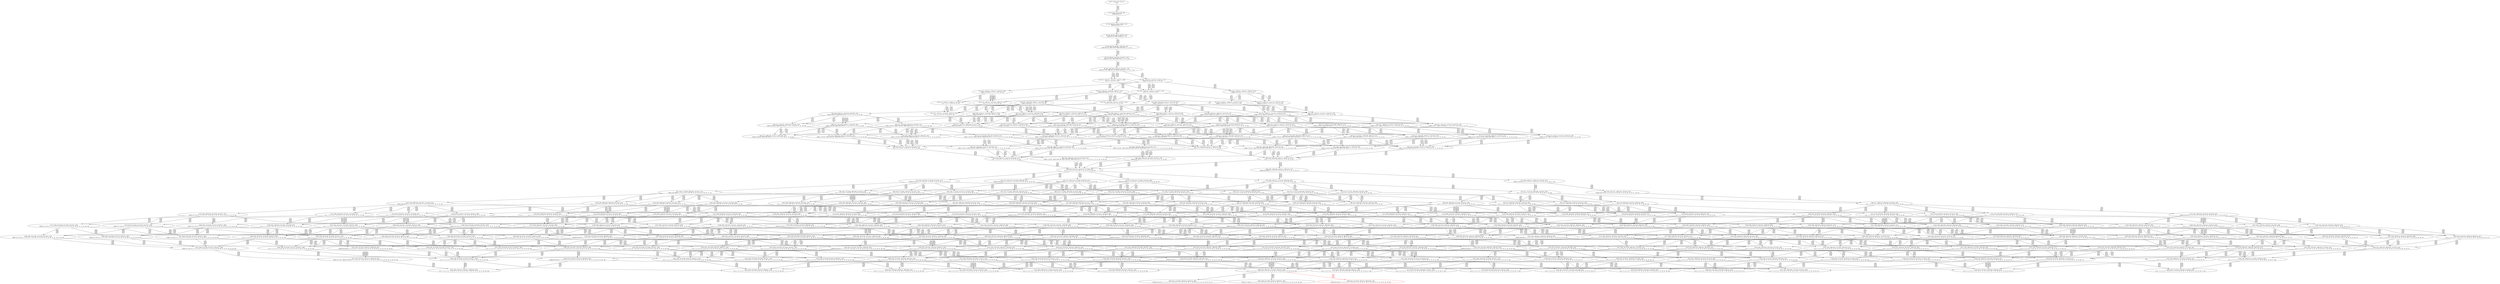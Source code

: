 digraph {
	S0[label="S0: [0, 0] [0, 0] [0, 0] [0, 0] \n{}{}"];
	S1[label="S1: [0, 0] [0, 0] [0, 0] [39, 49] \n{T0J0:39-49}{1}"];
	S2[label="S2: [39, 39] [39, 39] [39, 49] [95, 120] \n{T0J1:95-120}{1, 2}"];
	S3[label="S3: [39, 39] [39, 49] [79, 99] [95, 120] \n{T0J1:95-120, T0J2:79-99}{1, 2, 3}"];
	S4[label="S4: [39, 49] [79, 99] [95, 120] [106, 133] \n{T0J1:95-120, T0J2:79-99, T0J14:106-133}{1, 2, 3, 15}"];
	S5[label="S5: [79, 99] [95, 120] [106, 133] [107, 134] \n{T0J3:107-134, T0J14:106-133}{1, 2, 3, 4, 15}"];
	S6[label="S6: [95, 120] [106, 133] [107, 134] [107, 134] \n{T0J3:107-134, T0J6:107-134, T0J14:106-133}{1, 2, 3, 4, 7, 15}"];
	S7[label="S7: [106, 133] [107, 134] [107, 134] [111, 141] \n{T0J7:111-141}{1, 2, 3, 4, 7, 8, 15}"];
	S8[label="S8: [107, 120] [107, 133] [107, 134] [171, 209] \n{}{1, 2, 3, 4, 5, 6, 7, 15}"];
	S9[label="S9: [107, 134] [107, 134] [108, 136] [111, 141] \n{T0J10:108-136}{1, 2, 3, 4, 7, 8, 11, 15}"];
	S10[label="S10: [107, 134] [107, 134] [111, 141] [171, 222] \n{}{1, 2, 3, 4, 5, 6, 7, 8, 15}"];
	S11[label="S11: [111, 133] [111, 134] [111, 134] [131, 159] \n{T0J8:131-159}{1, 2, 3, 4, 7, 8, 9, 10, 15}"];
	S12[label="S12: [111, 133] [111, 134] [111, 134] [175, 213] \n{T0J9:175-213}{1, 2, 3, 4, 7, 8, 9, 10, 15}"];
	S13[label="S13: [108, 133] [108, 134] [111, 141] [179, 222] \n{T0J11:179-222}{1, 2, 3, 4, 7, 8, 11, 12, 15}"];
	S14[label="S14: [107, 134] [108, 136] [111, 141] [148, 185] \n{T0J15:148-185}{1, 2, 3, 4, 7, 8, 11, 15, 16}"];
	S15[label="S15: [107, 134] [108, 137] [111, 141] [171, 223] \n{}{1, 2, 3, 4, 5, 6, 7, 8, 11, 15}"];
	S16[label="S16: [111, 134] [111, 136] [111, 141] [131, 159] \n{}{1, 2, 3, 4, 7, 8, 9, 10, 11, 15}"];
	S17[label="S17: [111, 134] [111, 136] [111, 141] [175, 213] \n{T0J9:175-213}{1, 2, 3, 4, 7, 8, 9, 10, 11, 15}"];
	S18[label="S18: [108, 134] [111, 139] [112, 141] [179, 222] \n{T0J11:179-222, T0J12:112-139}{1, 2, 3, 4, 7, 8, 11, 12, 13, 15}"];
	S19[label="S19: [108, 136] [111, 141] [148, 185] [179, 222] \n{T0J11:179-222, T0J15:148-185}{1, 2, 3, 4, 7, 8, 11, 12, 15, 16}"];
	S20[label="S20: [108, 136] [111, 141] [148, 185] [185, 231] \n{T0J15:148-185, T0J19:185-231}{1, 2, 3, 4, 7, 8, 11, 15, 16, 20}"];
	S21[label="S21: [111, 134] [111, 141] [131, 160] [171, 222] \n{}{1, 2, 3, 4, 5, 6, 7, 8, 9, 10, 15}"];
	S22[label="S22: [111, 134] [111, 141] [171, 214] [175, 222] \n{T0J9:175-214}{1, 2, 3, 4, 5, 6, 7, 8, 9, 10, 15}"];
	S23[label="S23: [108, 137] [111, 141] [171, 223] [179, 223] \n{T0J11:179-223}{1, 2, 3, 4, 5, 6, 7, 8, 11, 12, 15}"];
	S24[label="S24: [111, 136] [111, 141] [131, 159] [179, 222] \n{T0J11:179-222}{1, 2, 3, 4, 7, 8, 9, 10, 11, 12, 15}"];
	S25[label="S25: [111, 136] [111, 141] [175, 213] [179, 222] \n{T0J9:175-213, T0J11:179-222}{1, 2, 3, 4, 7, 8, 9, 10, 11, 12, 15}"];
	S26[label="S26: [108, 137] [111, 141] [148, 186] [171, 223] \n{T0J15:148-186}{1, 2, 3, 4, 5, 6, 7, 8, 11, 15, 16}"];
	S27[label="S27: [111, 136] [111, 141] [131, 185] [148, 213] \n{T0J15:148-185}{1, 2, 3, 4, 7, 8, 9, 10, 11, 15, 16}"];
	S28[label="S28: [111, 139] [112, 141] [160, 198] [179, 222] \n{T0J11:179-222, T0J13:160-198}{1, 2, 3, 4, 7, 8, 11, 12, 13, 14, 15}"];
	S29[label="S29: [111, 139] [112, 141] [148, 185] [179, 222] \n{T0J11:179-222, T0J15:148-185}{1, 2, 3, 4, 7, 8, 11, 12, 13, 15, 16}"];
	S30[label="S30: [111, 141] [148, 185] [179, 222] [185, 231] \n{T0J11:179-222, T0J15:148-185, T0J19:185-231}{1, 2, 3, 4, 7, 8, 11, 12, 15, 16, 20}"];
	S31[label="S31: [111, 137] [111, 141] [131, 160] [171, 223] \n{}{1, 2, 3, 4, 5, 6, 7, 8, 9, 10, 11, 15}"];
	S32[label="S32: [111, 137] [111, 141] [171, 214] [175, 223] \n{T0J9:175-214}{1, 2, 3, 4, 5, 6, 7, 8, 9, 10, 11, 15}"];
	S33[label="S33: [111, 141] [112, 143] [171, 223] [179, 223] \n{T0J11:179-223}{1, 2, 3, 4, 5, 6, 7, 8, 11, 12, 13, 15}"];
	S34[label="S34: [111, 139] [112, 141] [131, 159] [179, 222] \n{T0J11:179-222}{1, 2, 3, 4, 7, 8, 9, 10, 11, 12, 13, 15}"];
	S35[label="S35: [111, 139] [112, 141] [175, 213] [179, 222] \n{T0J9:175-213, T0J11:179-222}{1, 2, 3, 4, 7, 8, 9, 10, 11, 12, 13, 15}"];
	S36[label="S36: [111, 141] [148, 188] [171, 223] [179, 226] \n{T0J11:179-226, T0J15:148-188}{1, 2, 3, 4, 5, 6, 7, 8, 11, 12, 15, 16}"];
	S37[label="S37: [111, 141] [131, 185] [148, 213] [179, 222] \n{T0J11:179-222, T0J15:148-185}{1, 2, 3, 4, 7, 8, 9, 10, 11, 12, 15, 16}"];
	S38[label="S38: [111, 141] [148, 186] [171, 225] [185, 234] \n{T0J15:148-186, T0J19:185-234}{1, 2, 3, 4, 5, 6, 7, 8, 11, 15, 16, 20}"];
	S39[label="S39: [111, 141] [131, 185] [148, 213] [185, 231] \n{T0J15:148-185, T0J19:185-231}{1, 2, 3, 4, 7, 8, 9, 10, 11, 15, 16, 20}"];
	S40[label="S40: [112, 141] [148, 185] [160, 198] [179, 222] \n{T0J11:179-222, T0J13:160-198, T0J15:148-185}{1, 2, 3, 4, 7, 8, 11, 12, 13, 14, 15, 16}"];
	S41[label="S41: [112, 141] [148, 185] [179, 222] [185, 231] \n{T0J11:179-222, T0J15:148-185, T0J19:185-231}{1, 2, 3, 4, 7, 8, 11, 12, 13, 15, 16, 20}"];
	S42[label="S42: [111, 141] [131, 163] [171, 223] [179, 226] \n{T0J11:179-226}{1, 2, 3, 4, 5, 6, 7, 8, 9, 10, 11, 12, 15}"];
	S43[label="S43: [111, 141] [171, 217] [175, 223] [179, 226] \n{T0J9:175-217, T0J11:179-226}{1, 2, 3, 4, 5, 6, 7, 8, 9, 10, 11, 12, 15}"];
	S44[label="S44: [111, 141] [131, 188] [148, 217] [171, 225] \n{T0J15:148-188}{1, 2, 3, 4, 5, 6, 7, 8, 9, 10, 11, 15, 16}"];
	S45[label="S45: [112, 143] [160, 205] [171, 223] [179, 228] \n{T0J11:179-223, T0J13:160-205}{1, 2, 3, 4, 5, 6, 7, 8, 11, 12, 13, 14, 15}"];
	S46[label="S46: [112, 141] [131, 159] [160, 198] [179, 222] \n{T0J11:179-222, T0J13:160-198}{1, 2, 3, 4, 7, 8, 9, 10, 11, 12, 13, 14, 15}"];
	S47[label="S47: [112, 141] [160, 198] [175, 213] [179, 222] \n{T0J9:175-213, T0J11:179-222, T0J13:160-198}{1, 2, 3, 4, 7, 8, 9, 10, 11, 12, 13, 14, 15}"];
	S48[label="S48: [112, 146] [148, 188] [171, 223] [179, 228] \n{T0J11:179-226, T0J15:148-188}{1, 2, 3, 4, 5, 6, 7, 8, 11, 12, 13, 15, 16}"];
	S49[label="S49: [112, 141] [131, 185] [148, 213] [179, 222] \n{T0J11:179-222, T0J15:148-185}{1, 2, 3, 4, 7, 8, 9, 10, 11, 12, 13, 15, 16}"];
	S50[label="S50: [148, 188] [171, 225] [179, 230] [185, 234] \n{T0J11:179-229, T0J15:148-188, T0J19:185-234}{1, 2, 3, 4, 5, 6, 7, 8, 11, 12, 15, 16, 20}"];
	S51[label="S51: [131, 185] [148, 213] [179, 222] [185, 231] \n{T0J11:179-222, T0J15:148-185, T0J19:185-231}{1, 2, 3, 4, 7, 8, 9, 10, 11, 12, 15, 16, 20}"];
	S52[label="S52: [148, 185] [160, 198] [179, 222] [185, 231] \n{T0J11:179-222, T0J13:160-198, T0J15:148-185, T0J19:185-231}{1, 2, 3, 4, 7, 8, 11, 12, 13, 14, 15, 16, 20}"];
	S53[label="S53: [112, 147] [131, 167] [171, 223] [179, 228] \n{T0J11:179-226}{1, 2, 3, 4, 5, 6, 7, 8, 9, 10, 11, 12, 13, 15}"];
	S54[label="S54: [112, 147] [171, 221] [175, 223] [179, 228] \n{T0J9:175-221, T0J11:179-226}{1, 2, 3, 4, 5, 6, 7, 8, 9, 10, 11, 12, 13, 15}"];
	S55[label="S55: [131, 188] [148, 221] [171, 225] [179, 230] \n{T0J11:179-230, T0J15:148-188}{1, 2, 3, 4, 5, 6, 7, 8, 9, 10, 11, 12, 15, 16}"];
	S56[label="S56: [131, 188] [148, 221] [171, 230] [185, 234] \n{T0J15:148-188, T0J19:185-234}{1, 2, 3, 4, 5, 6, 7, 8, 9, 10, 11, 15, 16, 20}"];
	S57[label="S57: [148, 192] [160, 205] [171, 223] [179, 230] \n{T0J11:179-226, T0J13:160-205, T0J15:148-192}{1, 2, 3, 4, 5, 6, 7, 8, 11, 12, 13, 14, 15, 16}"];
	S58[label="S58: [131, 185] [148, 198] [160, 213] [179, 222] \n{T0J11:179-222, T0J13:160-198, T0J15:148-185}{1, 2, 3, 4, 7, 8, 9, 10, 11, 12, 13, 14, 15, 16}"];
	S59[label="S59: [148, 188] [171, 223] [179, 230] [185, 234] \n{T0J11:179-226, T0J15:148-188, T0J19:185-234}{1, 2, 3, 4, 5, 6, 7, 8, 11, 12, 13, 15, 16, 20}"];
	S60[label="S60: [131, 185] [148, 213] [179, 222] [185, 231] \n{T0J11:179-222, T0J15:148-185, T0J19:185-231}{1, 2, 3, 4, 7, 8, 9, 10, 11, 12, 13, 15, 16, 20}"];
	S61[label="S61: [131, 212] [160, 223] [171, 223] [179, 230] \n{T0J11:179-226, T0J13:160-212}{1, 2, 3, 4, 5, 6, 7, 8, 9, 10, 11, 12, 13, 14, 15}"];
	S62[label="S62: [131, 194] [148, 223] [171, 226] [179, 230] \n{}{1, 2, 3, 4, 5, 6, 7, 8, 9, 10, 11, 12, 13, 15, 16}"];
	S63[label="S63: [148, 225] [171, 230] [179, 234] [185, 277] \n{}{1, 2, 3, 4, 5, 6, 7, 8, 9, 10, 11, 12, 15, 16, 20}"];
	S64[label="S64: [160, 198] [179, 222] [185, 231] [212, 274] \n{T0J19:185-231}{1, 2, 3, 4, 5, 6, 7, 8, 11, 12, 13, 14, 15, 16, 20}"];
	S65[label="S65: [148, 198] [160, 213] [179, 222] [185, 231] \n{T0J11:179-222, T0J13:160-198, T0J15:148-185, T0J19:185-231}{1, 2, 3, 4, 7, 8, 9, 10, 11, 12, 13, 14, 15, 16, 20}"];
	S66[label="S66: [148, 223] [160, 226] [171, 230] [179, 274] \n{}{1, 2, 3, 4, 5, 6, 7, 8, 9, 10, 11, 12, 13, 14, 15, 16}"];
	S67[label="S67: [148, 230] [171, 231] [179, 234] [185, 277] \n{}{1, 2, 3, 4, 5, 6, 7, 8, 9, 10, 11, 12, 13, 15, 16, 20}"];
	S68[label="S68: [160, 231] [171, 234] [179, 277] [200, 321] \n{}{1, 2, 3, 4, 5, 6, 7, 8, 9, 10, 11, 12, 13, 14, 15, 16, 20}"];
	S69[label="S69: [160, 226] [160, 230] [171, 239] [179, 274] \n{T0J16:160-239}{1, 2, 3, 4, 5, 6, 7, 8, 9, 10, 11, 12, 13, 14, 15, 16, 17}"];
	S70[label="S70: [160, 234] [171, 277] [179, 280] [200, 324] \n{}{1, 2, 3, 4, 5, 6, 7, 8, 9, 10, 11, 12, 13, 14, 15, 16, 17, 20}"];
	S71[label="S71: [185, 234] [185, 277] [200, 321] [231, 321] \n{T0J20:231-321}{1, 2, 3, 4, 5, 6, 7, 8, 9, 10, 11, 12, 13, 14, 15, 16, 20, 21}"];
	S72[label="S72: [178, 234] [179, 277] [200, 321] [255, 360] \n{T0J23:255-360}{1, 2, 3, 4, 5, 6, 7, 8, 9, 10, 11, 12, 13, 14, 15, 16, 20, 24}"];
	S73[label="S73: [175, 234] [179, 277] [200, 320] [220, 321] \n{T0J24:220-320}{1, 2, 3, 4, 5, 6, 7, 8, 9, 10, 11, 12, 13, 14, 15, 16, 20, 25}"];
	S74[label="S74: [179, 234] [179, 277] [200, 290] [200, 321] \n{T0J25:200-290}{1, 2, 3, 4, 5, 6, 7, 8, 9, 10, 11, 12, 13, 14, 15, 16, 20, 26}"];
	S75[label="S75: [160, 230] [171, 239] [179, 274] [224, 307] \n{T0J17:224-307}{1, 2, 3, 4, 5, 6, 7, 8, 9, 10, 11, 12, 13, 14, 15, 16, 17, 18}"];
	S76[label="S76: [171, 277] [179, 280] [200, 324] [224, 345] \n{}{1, 2, 3, 4, 5, 6, 7, 8, 9, 10, 11, 12, 13, 14, 15, 16, 17, 18, 20}"];
	S77[label="S77: [185, 277] [185, 280] [200, 321] [231, 324] \n{}{1, 2, 3, 4, 5, 6, 7, 8, 9, 10, 11, 12, 13, 14, 15, 16, 17, 20, 21}"];
	S78[label="S78: [178, 277] [179, 280] [200, 324] [255, 360] \n{}{1, 2, 3, 4, 5, 6, 7, 8, 9, 10, 11, 12, 13, 14, 15, 16, 17, 20, 24}"];
	S79[label="S79: [175, 277] [179, 280] [200, 320] [220, 324] \n{}{1, 2, 3, 4, 5, 6, 7, 8, 9, 10, 11, 12, 13, 14, 15, 16, 17, 20, 25}"];
	S80[label="S80: [179, 277] [179, 280] [200, 290] [200, 324] \n{}{1, 2, 3, 4, 5, 6, 7, 8, 9, 10, 11, 12, 13, 14, 15, 16, 17, 20, 26}"];
	S81[label="S81: [185, 277] [200, 286] [203, 321] [231, 321] \n{T0J21:203-286}{1, 2, 3, 4, 5, 6, 7, 8, 9, 10, 11, 12, 13, 14, 15, 16, 20, 21, 22}"];
	S82[label="S82: [185, 277] [200, 321] [231, 321] [255, 360] \n{}{1, 2, 3, 4, 5, 6, 7, 8, 9, 10, 11, 12, 13, 14, 15, 16, 20, 21, 24}"];
	S83[label="S83: [185, 277] [200, 320] [220, 321] [231, 321] \n{}{1, 2, 3, 4, 5, 6, 7, 8, 9, 10, 11, 12, 13, 14, 15, 16, 20, 21, 25}"];
	S84[label="S84: [185, 277] [200, 290] [200, 321] [231, 321] \n{}{1, 2, 3, 4, 5, 6, 7, 8, 9, 10, 11, 12, 13, 14, 15, 16, 20, 21, 26}"];
	S85[label="S85: [179, 277] [200, 320] [220, 321] [255, 360] \n{}{1, 2, 3, 4, 5, 6, 7, 8, 9, 10, 11, 12, 13, 14, 15, 16, 20, 24, 25}"];
	S86[label="S86: [179, 277] [200, 290] [200, 321] [255, 360] \n{}{1, 2, 3, 4, 5, 6, 7, 8, 9, 10, 11, 12, 13, 14, 15, 16, 20, 24, 26}"];
	S87[label="S87: [179, 277] [200, 290] [200, 320] [220, 321] \n{}{1, 2, 3, 4, 5, 6, 7, 8, 9, 10, 11, 12, 13, 14, 15, 16, 20, 25, 26}"];
	S88[label="S88: [165, 237] [171, 239] [179, 274] [224, 307] \n{T0J18:165-237}{1, 2, 3, 4, 5, 6, 7, 8, 9, 10, 11, 12, 13, 14, 15, 16, 17, 18, 19}"];
	S89[label="S89: [171, 280] [179, 284] [200, 324] [224, 345] \n{}{1, 2, 3, 4, 5, 6, 7, 8, 9, 10, 11, 12, 13, 14, 15, 16, 17, 18, 19, 20}"];
	S90[label="S90: [185, 280] [200, 321] [224, 324] [231, 358] \n{}{1, 2, 3, 4, 5, 6, 7, 8, 9, 10, 11, 12, 13, 14, 15, 16, 17, 18, 20, 21}"];
	S91[label="S91: [179, 280] [200, 324] [224, 358] [255, 360] \n{}{1, 2, 3, 4, 5, 6, 7, 8, 9, 10, 11, 12, 13, 14, 15, 16, 17, 18, 20, 24}"];
	S92[label="S92: [179, 280] [200, 320] [220, 324] [224, 358] \n{}{1, 2, 3, 4, 5, 6, 7, 8, 9, 10, 11, 12, 13, 14, 15, 16, 17, 18, 20, 25}"];
	S93[label="S93: [179, 280] [200, 290] [200, 324] [224, 358] \n{}{1, 2, 3, 4, 5, 6, 7, 8, 9, 10, 11, 12, 13, 14, 15, 16, 17, 18, 20, 26}"];
	S94[label="S94: [185, 286] [200, 293] [203, 321] [231, 324] \n{}{1, 2, 3, 4, 5, 6, 7, 8, 9, 10, 11, 12, 13, 14, 15, 16, 17, 20, 21, 22}"];
	S95[label="S95: [185, 293] [200, 321] [231, 324] [255, 360] \n{}{1, 2, 3, 4, 5, 6, 7, 8, 9, 10, 11, 12, 13, 14, 15, 16, 17, 20, 21, 24}"];
	S96[label="S96: [185, 293] [200, 320] [220, 321] [231, 324] \n{}{1, 2, 3, 4, 5, 6, 7, 8, 9, 10, 11, 12, 13, 14, 15, 16, 17, 20, 21, 25}"];
	S97[label="S97: [185, 290] [200, 293] [200, 321] [231, 324] \n{}{1, 2, 3, 4, 5, 6, 7, 8, 9, 10, 11, 12, 13, 14, 15, 16, 17, 20, 21, 26}"];
	S98[label="S98: [179, 293] [200, 320] [220, 324] [255, 360] \n{}{1, 2, 3, 4, 5, 6, 7, 8, 9, 10, 11, 12, 13, 14, 15, 16, 17, 20, 24, 25}"];
	S99[label="S99: [179, 290] [200, 293] [200, 324] [255, 360] \n{}{1, 2, 3, 4, 5, 6, 7, 8, 9, 10, 11, 12, 13, 14, 15, 16, 17, 20, 24, 26}"];
	S100[label="S100: [179, 290] [200, 293] [200, 320] [220, 324] \n{}{1, 2, 3, 4, 5, 6, 7, 8, 9, 10, 11, 12, 13, 14, 15, 16, 17, 20, 25, 26}"];
	S101[label="S101: [200, 286] [203, 321] [231, 321] [258, 355] \n{T0J22:258-355}{1, 2, 3, 4, 5, 6, 7, 8, 9, 10, 11, 12, 13, 14, 15, 16, 20, 21, 22, 23}"];
	S102[label="S102: [200, 286] [203, 321] [231, 321] [255, 360] \n{}{1, 2, 3, 4, 5, 6, 7, 8, 9, 10, 11, 12, 13, 14, 15, 16, 20, 21, 22, 24}"];
	S103[label="S103: [200, 286] [203, 320] [220, 321] [231, 321] \n{}{1, 2, 3, 4, 5, 6, 7, 8, 9, 10, 11, 12, 13, 14, 15, 16, 20, 21, 22, 25}"];
	S104[label="S104: [200, 286] [200, 290] [203, 321] [231, 321] \n{}{1, 2, 3, 4, 5, 6, 7, 8, 9, 10, 11, 12, 13, 14, 15, 16, 20, 21, 22, 26}"];
	S105[label="S105: [200, 320] [220, 321] [231, 321] [255, 360] \n{}{1, 2, 3, 4, 5, 6, 7, 8, 9, 10, 11, 12, 13, 14, 15, 16, 20, 21, 24, 25}"];
	S106[label="S106: [200, 290] [200, 321] [231, 321] [255, 360] \n{}{1, 2, 3, 4, 5, 6, 7, 8, 9, 10, 11, 12, 13, 14, 15, 16, 20, 21, 24, 26}"];
	S107[label="S107: [200, 290] [200, 320] [220, 321] [231, 321] \n{}{1, 2, 3, 4, 5, 6, 7, 8, 9, 10, 11, 12, 13, 14, 15, 16, 20, 21, 25, 26}"];
	S108[label="S108: [200, 290] [200, 320] [220, 321] [255, 360] \n{}{1, 2, 3, 4, 5, 6, 7, 8, 9, 10, 11, 12, 13, 14, 15, 16, 20, 24, 25, 26}"];
	S109[label="S109: [185, 287] [200, 324] [224, 338] [231, 358] \n{}{1, 2, 3, 4, 5, 6, 7, 8, 9, 10, 11, 12, 13, 14, 15, 16, 17, 18, 19, 20, 21}"];
	S110[label="S110: [179, 287] [200, 324] [224, 358] [255, 377] \n{}{1, 2, 3, 4, 5, 6, 7, 8, 9, 10, 11, 12, 13, 14, 15, 16, 17, 18, 19, 20, 24}"];
	S111[label="S111: [179, 287] [200, 324] [220, 337] [224, 358] \n{}{1, 2, 3, 4, 5, 6, 7, 8, 9, 10, 11, 12, 13, 14, 15, 16, 17, 18, 19, 20, 25}"];
	S112[label="S112: [179, 287] [200, 304] [200, 324] [224, 358] \n{}{1, 2, 3, 4, 5, 6, 7, 8, 9, 10, 11, 12, 13, 14, 15, 16, 17, 18, 19, 20, 26}"];
	S113[label="S113: [224, 284] [224, 301] [224, 324] [243, 345] \n{T0J26:243-301}{1, 2, 3, 4, 5, 6, 7, 8, 9, 10, 11, 12, 13, 14, 15, 16, 17, 18, 19, 20, 27}"];
	S114[label="S114: [200, 293] [203, 321] [224, 324] [231, 367] \n{}{1, 2, 3, 4, 5, 6, 7, 8, 9, 10, 11, 12, 13, 14, 15, 16, 17, 18, 20, 21, 22}"];
	S115[label="S115: [200, 321] [224, 324] [231, 360] [255, 374] \n{}{1, 2, 3, 4, 5, 6, 7, 8, 9, 10, 11, 12, 13, 14, 15, 16, 17, 18, 20, 21, 24}"];
	S116[label="S116: [200, 320] [220, 321] [224, 324] [231, 374] \n{}{1, 2, 3, 4, 5, 6, 7, 8, 9, 10, 11, 12, 13, 14, 15, 16, 17, 18, 20, 21, 25}"];
	S117[label="S117: [200, 293] [200, 321] [224, 324] [231, 371] \n{}{1, 2, 3, 4, 5, 6, 7, 8, 9, 10, 11, 12, 13, 14, 15, 16, 17, 18, 20, 21, 26}"];
	S118[label="S118: [200, 320] [220, 324] [224, 360] [255, 374] \n{}{1, 2, 3, 4, 5, 6, 7, 8, 9, 10, 11, 12, 13, 14, 15, 16, 17, 18, 20, 24, 25}"];
	S119[label="S119: [200, 293] [200, 324] [224, 360] [255, 371] \n{}{1, 2, 3, 4, 5, 6, 7, 8, 9, 10, 11, 12, 13, 14, 15, 16, 17, 18, 20, 24, 26}"];
	S120[label="S120: [200, 293] [200, 320] [220, 324] [224, 371] \n{}{1, 2, 3, 4, 5, 6, 7, 8, 9, 10, 11, 12, 13, 14, 15, 16, 17, 18, 20, 25, 26}"];
	S121[label="S121: [200, 302] [203, 321] [231, 324] [258, 355] \n{}{1, 2, 3, 4, 5, 6, 7, 8, 9, 10, 11, 12, 13, 14, 15, 16, 17, 20, 21, 22, 23}"];
	S122[label="S122: [200, 302] [203, 321] [231, 324] [255, 360] \n{}{1, 2, 3, 4, 5, 6, 7, 8, 9, 10, 11, 12, 13, 14, 15, 16, 17, 20, 21, 22, 24}"];
	S123[label="S123: [200, 302] [203, 320] [220, 321] [231, 324] \n{}{1, 2, 3, 4, 5, 6, 7, 8, 9, 10, 11, 12, 13, 14, 15, 16, 17, 20, 21, 22, 25}"];
	S124[label="S124: [200, 290] [200, 302] [203, 321] [231, 324] \n{}{1, 2, 3, 4, 5, 6, 7, 8, 9, 10, 11, 12, 13, 14, 15, 16, 17, 20, 21, 22, 26}"];
	S125[label="S125: [200, 321] [220, 321] [231, 336] [255, 360] \n{}{1, 2, 3, 4, 5, 6, 7, 8, 9, 10, 11, 12, 13, 14, 15, 16, 17, 20, 21, 24, 25}"];
	S126[label="S126: [200, 306] [200, 321] [231, 324] [255, 360] \n{}{1, 2, 3, 4, 5, 6, 7, 8, 9, 10, 11, 12, 13, 14, 15, 16, 17, 20, 21, 24, 26}"];
	S127[label="S127: [200, 306] [200, 320] [220, 321] [231, 324] \n{}{1, 2, 3, 4, 5, 6, 7, 8, 9, 10, 11, 12, 13, 14, 15, 16, 17, 20, 21, 25, 26}"];
	S128[label="S128: [200, 306] [200, 320] [220, 324] [255, 360] \n{}{1, 2, 3, 4, 5, 6, 7, 8, 9, 10, 11, 12, 13, 14, 15, 16, 17, 20, 24, 25, 26}"];
	S129[label="S129: [203, 321] [231, 321] [255, 355] [273, 360] \n{}{1, 2, 3, 4, 5, 6, 7, 8, 9, 10, 11, 12, 13, 14, 15, 16, 20, 21, 22, 23, 24}"];
	S130[label="S130: [203, 320] [220, 321] [231, 321] [258, 355] \n{}{1, 2, 3, 4, 5, 6, 7, 8, 9, 10, 11, 12, 13, 14, 15, 16, 20, 21, 22, 23, 25}"];
	S131[label="S131: [200, 290] [203, 321] [231, 321] [258, 355] \n{}{1, 2, 3, 4, 5, 6, 7, 8, 9, 10, 11, 12, 13, 14, 15, 16, 20, 21, 22, 23, 26}"];
	S132[label="S132: [258, 263] [258, 321] [258, 321] [317, 337] \n{T0J27:317-337}{1, 2, 3, 4, 5, 6, 7, 8, 9, 10, 11, 12, 13, 14, 15, 16, 20, 21, 22, 23, 28}"];
	S133[label="S133: [203, 320] [220, 321] [231, 321] [255, 360] \n{}{1, 2, 3, 4, 5, 6, 7, 8, 9, 10, 11, 12, 13, 14, 15, 16, 20, 21, 22, 24, 25}"];
	S134[label="S134: [200, 290] [203, 321] [231, 321] [255, 360] \n{}{1, 2, 3, 4, 5, 6, 7, 8, 9, 10, 11, 12, 13, 14, 15, 16, 20, 21, 22, 24, 26}"];
	S135[label="S135: [200, 290] [203, 320] [220, 321] [231, 321] \n{}{1, 2, 3, 4, 5, 6, 7, 8, 9, 10, 11, 12, 13, 14, 15, 16, 20, 21, 22, 25, 26}"];
	S136[label="S136: [200, 320] [220, 321] [231, 321] [255, 360] \n{}{1, 2, 3, 4, 5, 6, 7, 8, 9, 10, 11, 12, 13, 14, 15, 16, 20, 21, 24, 25, 26}"];
	S137[label="S137: [255, 320] [255, 321] [255, 360] [334, 362] \n{T0J28:334-362}{1, 2, 3, 4, 5, 6, 7, 8, 9, 10, 11, 12, 13, 14, 15, 16, 20, 24, 25, 26, 29}"];
	S138[label="S138: [200, 310] [203, 324] [224, 338] [231, 367] \n{}{1, 2, 3, 4, 5, 6, 7, 8, 9, 10, 11, 12, 13, 14, 15, 16, 17, 18, 19, 20, 21, 22}"];
	S139[label="S139: [200, 324] [224, 345] [231, 360] [255, 384] \n{}{1, 2, 3, 4, 5, 6, 7, 8, 9, 10, 11, 12, 13, 14, 15, 16, 17, 18, 19, 20, 21, 24}"];
	S140[label="S140: [200, 324] [220, 338] [224, 345] [231, 374] \n{}{1, 2, 3, 4, 5, 6, 7, 8, 9, 10, 11, 12, 13, 14, 15, 16, 17, 18, 19, 20, 21, 25}"];
	S141[label="S141: [200, 304] [200, 324] [224, 345] [231, 371] \n{}{1, 2, 3, 4, 5, 6, 7, 8, 9, 10, 11, 12, 13, 14, 15, 16, 17, 18, 19, 20, 21, 26}"];
	S142[label="S142: [224, 301] [224, 324] [231, 342] [243, 358] \n{}{1, 2, 3, 4, 5, 6, 7, 8, 9, 10, 11, 12, 13, 14, 15, 16, 17, 18, 19, 20, 21, 27}"];
	S143[label="S143: [200, 324] [220, 344] [224, 360] [255, 384] \n{}{1, 2, 3, 4, 5, 6, 7, 8, 9, 10, 11, 12, 13, 14, 15, 16, 17, 18, 19, 20, 24, 25}"];
	S144[label="S144: [200, 304] [200, 324] [224, 360] [255, 384] \n{}{1, 2, 3, 4, 5, 6, 7, 8, 9, 10, 11, 12, 13, 14, 15, 16, 17, 18, 19, 20, 24, 26}"];
	S145[label="S145: [224, 301] [224, 324] [243, 358] [255, 381] \n{}{1, 2, 3, 4, 5, 6, 7, 8, 9, 10, 11, 12, 13, 14, 15, 16, 17, 18, 19, 20, 24, 27}"];
	S146[label="S146: [200, 313] [200, 324] [220, 343] [224, 371] \n{}{1, 2, 3, 4, 5, 6, 7, 8, 9, 10, 11, 12, 13, 14, 15, 16, 17, 18, 19, 20, 25, 26}"];
	S147[label="S147: [224, 310] [224, 324] [224, 341] [243, 358] \n{}{1, 2, 3, 4, 5, 6, 7, 8, 9, 10, 11, 12, 13, 14, 15, 16, 17, 18, 19, 20, 25, 27}"];
	S148[label="S148: [224, 301] [224, 304] [224, 324] [243, 358] \n{}{1, 2, 3, 4, 5, 6, 7, 8, 9, 10, 11, 12, 13, 14, 15, 16, 17, 18, 19, 20, 26, 27}"];
	S149[label="S149: [203, 321] [224, 324] [231, 355] [264, 383] \n{}{1, 2, 3, 4, 5, 6, 7, 8, 9, 10, 11, 12, 13, 14, 15, 16, 17, 18, 20, 21, 22, 23}"];
	S150[label="S150: [203, 321] [224, 324] [231, 360] [255, 383] \n{}{1, 2, 3, 4, 5, 6, 7, 8, 9, 10, 11, 12, 13, 14, 15, 16, 17, 18, 20, 21, 22, 24}"];
	S151[label="S151: [203, 320] [220, 321] [224, 324] [231, 383] \n{}{1, 2, 3, 4, 5, 6, 7, 8, 9, 10, 11, 12, 13, 14, 15, 16, 17, 18, 20, 21, 22, 25}"];
	S152[label="S152: [200, 302] [203, 321] [224, 324] [231, 371] \n{}{1, 2, 3, 4, 5, 6, 7, 8, 9, 10, 11, 12, 13, 14, 15, 16, 17, 18, 20, 21, 22, 26}"];
	S153[label="S153: [220, 321] [224, 336] [231, 360] [255, 402] \n{}{1, 2, 3, 4, 5, 6, 7, 8, 9, 10, 11, 12, 13, 14, 15, 16, 17, 18, 20, 21, 24, 25}"];
	S154[label="S154: [200, 321] [224, 324] [231, 360] [255, 387] \n{}{1, 2, 3, 4, 5, 6, 7, 8, 9, 10, 11, 12, 13, 14, 15, 16, 17, 18, 20, 21, 24, 26}"];
	S155[label="S155: [200, 320] [220, 321] [224, 324] [231, 387] \n{}{1, 2, 3, 4, 5, 6, 7, 8, 9, 10, 11, 12, 13, 14, 15, 16, 17, 18, 20, 21, 25, 26}"];
	S156[label="S156: [200, 320] [220, 324] [224, 360] [255, 387] \n{}{1, 2, 3, 4, 5, 6, 7, 8, 9, 10, 11, 12, 13, 14, 15, 16, 17, 18, 20, 24, 25, 26}"];
	S157[label="S157: [203, 321] [231, 337] [255, 355] [273, 360] \n{}{1, 2, 3, 4, 5, 6, 7, 8, 9, 10, 11, 12, 13, 14, 15, 16, 17, 20, 21, 22, 23, 24}"];
	S158[label="S158: [203, 321] [220, 321] [231, 336] [258, 355] \n{}{1, 2, 3, 4, 5, 6, 7, 8, 9, 10, 11, 12, 13, 14, 15, 16, 17, 20, 21, 22, 23, 25}"];
	S159[label="S159: [200, 306] [203, 321] [231, 324] [258, 355] \n{}{1, 2, 3, 4, 5, 6, 7, 8, 9, 10, 11, 12, 13, 14, 15, 16, 17, 20, 21, 22, 23, 26}"];
	S160[label="S160: [258, 321] [258, 324] [258, 337] [317, 355] \n{T0J27:317-337}{1, 2, 3, 4, 5, 6, 7, 8, 9, 10, 11, 12, 13, 14, 15, 16, 17, 20, 21, 22, 23, 28}"];
	S161[label="S161: [203, 321] [220, 321] [231, 336] [255, 360] \n{}{1, 2, 3, 4, 5, 6, 7, 8, 9, 10, 11, 12, 13, 14, 15, 16, 17, 20, 21, 22, 24, 25}"];
	S162[label="S162: [200, 306] [203, 321] [231, 324] [255, 360] \n{}{1, 2, 3, 4, 5, 6, 7, 8, 9, 10, 11, 12, 13, 14, 15, 16, 17, 20, 21, 22, 24, 26}"];
	S163[label="S163: [200, 306] [203, 320] [220, 321] [231, 324] \n{}{1, 2, 3, 4, 5, 6, 7, 8, 9, 10, 11, 12, 13, 14, 15, 16, 17, 20, 21, 22, 25, 26}"];
	S164[label="S164: [200, 321] [220, 321] [231, 336] [255, 360] \n{}{1, 2, 3, 4, 5, 6, 7, 8, 9, 10, 11, 12, 13, 14, 15, 16, 17, 20, 21, 24, 25, 26}"];
	S165[label="S165: [255, 321] [255, 336] [255, 360] [334, 362] \n{T0J28:334-362}{1, 2, 3, 4, 5, 6, 7, 8, 9, 10, 11, 12, 13, 14, 15, 16, 17, 20, 24, 25, 26, 29}"];
	S166[label="S166: [220, 321] [231, 321] [255, 355] [273, 360] \n{}{1, 2, 3, 4, 5, 6, 7, 8, 9, 10, 11, 12, 13, 14, 15, 16, 20, 21, 22, 23, 24, 25}"];
	S167[label="S167: [203, 321] [231, 321] [255, 355] [273, 360] \n{}{1, 2, 3, 4, 5, 6, 7, 8, 9, 10, 11, 12, 13, 14, 15, 16, 20, 21, 22, 23, 24, 26}"];
	S168[label="S168: [258, 321] [258, 337] [273, 355] [317, 360] \n{T0J27:317-337}{1, 2, 3, 4, 5, 6, 7, 8, 9, 10, 11, 12, 13, 14, 15, 16, 20, 21, 22, 23, 24, 28}"];
	S169[label="S169: [203, 320] [220, 321] [231, 321] [258, 355] \n{}{1, 2, 3, 4, 5, 6, 7, 8, 9, 10, 11, 12, 13, 14, 15, 16, 20, 21, 22, 23, 25, 26}"];
	S170[label="S170: [258, 321] [258, 321] [258, 337] [317, 355] \n{T0J27:317-337}{1, 2, 3, 4, 5, 6, 7, 8, 9, 10, 11, 12, 13, 14, 15, 16, 20, 21, 22, 23, 25, 28}"];
	S171[label="S171: [258, 321] [258, 321] [258, 337] [317, 355] \n{T0J27:317-337}{1, 2, 3, 4, 5, 6, 7, 8, 9, 10, 11, 12, 13, 14, 15, 16, 20, 21, 22, 23, 26, 28}"];
	S172[label="S172: [203, 320] [220, 321] [231, 321] [255, 360] \n{}{1, 2, 3, 4, 5, 6, 7, 8, 9, 10, 11, 12, 13, 14, 15, 16, 20, 21, 22, 24, 25, 26}"];
	S173[label="S173: [255, 321] [255, 321] [255, 360] [334, 362] \n{T0J28:334-362}{1, 2, 3, 4, 5, 6, 7, 8, 9, 10, 11, 12, 13, 14, 15, 16, 20, 21, 24, 25, 26, 29}"];
	S174[label="S174: [203, 324] [224, 338] [231, 367] [264, 402] \n{}{1, 2, 3, 4, 5, 6, 7, 8, 9, 10, 11, 12, 13, 14, 15, 16, 17, 18, 19, 20, 21, 22, 23}"];
	S175[label="S175: [203, 345] [224, 347] [231, 367] [255, 407] \n{}{1, 2, 3, 4, 5, 6, 7, 8, 9, 10, 11, 12, 13, 14, 15, 16, 17, 18, 19, 20, 21, 22, 24}"];
	S176[label="S176: [203, 338] [220, 345] [224, 347] [231, 383] \n{}{1, 2, 3, 4, 5, 6, 7, 8, 9, 10, 11, 12, 13, 14, 15, 16, 17, 18, 19, 20, 21, 22, 25}"];
	S177[label="S177: [200, 324] [205, 327] [224, 345] [231, 371] \n{}{1, 2, 3, 4, 5, 6, 7, 8, 9, 10, 11, 12, 13, 14, 15, 16, 17, 18, 19, 20, 21, 22, 26}"];
	S178[label="S178: [224, 324] [224, 324] [231, 342] [243, 367] \n{}{1, 2, 3, 4, 5, 6, 7, 8, 9, 10, 11, 12, 13, 14, 15, 16, 17, 18, 19, 20, 21, 22, 27}"];
	S179[label="S179: [220, 345] [224, 360] [231, 382] [255, 421] \n{}{1, 2, 3, 4, 5, 6, 7, 8, 9, 10, 11, 12, 13, 14, 15, 16, 17, 18, 19, 20, 21, 24, 25}"];
	S180[label="S180: [200, 324] [224, 360] [231, 371] [255, 401] \n{}{1, 2, 3, 4, 5, 6, 7, 8, 9, 10, 11, 12, 13, 14, 15, 16, 17, 18, 19, 20, 21, 24, 26}"];
	S181[label="S181: [224, 324] [231, 358] [243, 360] [255, 398] \n{}{1, 2, 3, 4, 5, 6, 7, 8, 9, 10, 11, 12, 13, 14, 15, 16, 17, 18, 19, 20, 21, 24, 27}"];
	S182[label="S182: [200, 324] [220, 343] [224, 371] [231, 387] \n{}{1, 2, 3, 4, 5, 6, 7, 8, 9, 10, 11, 12, 13, 14, 15, 16, 17, 18, 19, 20, 21, 25, 26}"];
	S183[label="S183: [224, 324] [224, 342] [231, 358] [243, 374] \n{}{1, 2, 3, 4, 5, 6, 7, 8, 9, 10, 11, 12, 13, 14, 15, 16, 17, 18, 19, 20, 21, 25, 27}"];
	S184[label="S184: [224, 304] [224, 324] [231, 358] [243, 371] \n{}{1, 2, 3, 4, 5, 6, 7, 8, 9, 10, 11, 12, 13, 14, 15, 16, 17, 18, 19, 20, 21, 26, 27}"];
	S185[label="S185: [200, 344] [220, 360] [224, 371] [255, 410] \n{}{1, 2, 3, 4, 5, 6, 7, 8, 9, 10, 11, 12, 13, 14, 15, 16, 17, 18, 19, 20, 24, 25, 26}"];
	S186[label="S186: [224, 324] [224, 358] [243, 360] [255, 407] \n{}{1, 2, 3, 4, 5, 6, 7, 8, 9, 10, 11, 12, 13, 14, 15, 16, 17, 18, 19, 20, 24, 25, 27}"];
	S187[label="S187: [224, 304] [224, 324] [243, 360] [255, 398] \n{}{1, 2, 3, 4, 5, 6, 7, 8, 9, 10, 11, 12, 13, 14, 15, 16, 17, 18, 19, 20, 24, 26, 27}"];
	S188[label="S188: [224, 313] [224, 324] [224, 343] [243, 371] \n{}{1, 2, 3, 4, 5, 6, 7, 8, 9, 10, 11, 12, 13, 14, 15, 16, 17, 18, 19, 20, 25, 26, 27}"];
	S189[label="S189: [224, 337] [231, 355] [255, 360] [273, 402] \n{}{1, 2, 3, 4, 5, 6, 7, 8, 9, 10, 11, 12, 13, 14, 15, 16, 17, 18, 20, 21, 22, 23, 24}"];
	S190[label="S190: [220, 321] [224, 336] [231, 355] [264, 402] \n{}{1, 2, 3, 4, 5, 6, 7, 8, 9, 10, 11, 12, 13, 14, 15, 16, 17, 18, 20, 21, 22, 23, 25}"];
	S191[label="S191: [203, 321] [224, 324] [231, 355] [264, 387] \n{}{1, 2, 3, 4, 5, 6, 7, 8, 9, 10, 11, 12, 13, 14, 15, 16, 17, 18, 20, 21, 22, 23, 26}"];
	S192[label="S192: [258, 324] [258, 337] [264, 355] [317, 402] \n{}{1, 2, 3, 4, 5, 6, 7, 8, 9, 10, 11, 12, 13, 14, 15, 16, 17, 18, 20, 21, 22, 23, 28}"];
	S193[label="S193: [220, 321] [224, 336] [231, 360] [255, 402] \n{}{1, 2, 3, 4, 5, 6, 7, 8, 9, 10, 11, 12, 13, 14, 15, 16, 17, 18, 20, 21, 22, 24, 25}"];
	S194[label="S194: [203, 321] [224, 324] [231, 360] [255, 387] \n{}{1, 2, 3, 4, 5, 6, 7, 8, 9, 10, 11, 12, 13, 14, 15, 16, 17, 18, 20, 21, 22, 24, 26}"];
	S195[label="S195: [203, 320] [220, 321] [224, 324] [231, 387] \n{}{1, 2, 3, 4, 5, 6, 7, 8, 9, 10, 11, 12, 13, 14, 15, 16, 17, 18, 20, 21, 22, 25, 26}"];
	S196[label="S196: [220, 321] [224, 336] [231, 360] [255, 402] \n{}{1, 2, 3, 4, 5, 6, 7, 8, 9, 10, 11, 12, 13, 14, 15, 16, 17, 18, 20, 21, 24, 25, 26}"];
	S197[label="S197: [255, 336] [255, 360] [255, 362] [334, 402] \n{T0J28:334-362}{1, 2, 3, 4, 5, 6, 7, 8, 9, 10, 11, 12, 13, 14, 15, 16, 17, 18, 20, 24, 25, 26, 29}"];
	S198[label="S198: [220, 321] [231, 337] [255, 355] [273, 360] \n{}{1, 2, 3, 4, 5, 6, 7, 8, 9, 10, 11, 12, 13, 14, 15, 16, 17, 20, 21, 22, 23, 24, 25}"];
	S199[label="S199: [203, 321] [231, 337] [255, 355] [273, 360] \n{}{1, 2, 3, 4, 5, 6, 7, 8, 9, 10, 11, 12, 13, 14, 15, 16, 17, 20, 21, 22, 23, 24, 26}"];
	S200[label="S200: [258, 337] [258, 337] [273, 355] [317, 360] \n{}{1, 2, 3, 4, 5, 6, 7, 8, 9, 10, 11, 12, 13, 14, 15, 16, 17, 20, 21, 22, 23, 24, 28}"];
	S201[label="S201: [203, 321] [220, 321] [231, 336] [258, 355] \n{}{1, 2, 3, 4, 5, 6, 7, 8, 9, 10, 11, 12, 13, 14, 15, 16, 17, 20, 21, 22, 23, 25, 26}"];
	S202[label="S202: [258, 321] [258, 337] [258, 337] [317, 355] \n{}{1, 2, 3, 4, 5, 6, 7, 8, 9, 10, 11, 12, 13, 14, 15, 16, 17, 20, 21, 22, 23, 25, 28}"];
	S203[label="S203: [258, 321] [258, 337] [258, 337] [317, 355] \n{}{1, 2, 3, 4, 5, 6, 7, 8, 9, 10, 11, 12, 13, 14, 15, 16, 17, 20, 21, 22, 23, 26, 28}"];
	S204[label="S204: [203, 321] [220, 321] [231, 336] [255, 360] \n{}{1, 2, 3, 4, 5, 6, 7, 8, 9, 10, 11, 12, 13, 14, 15, 16, 17, 20, 21, 22, 24, 25, 26}"];
	S205[label="S205: [255, 321] [255, 337] [255, 360] [334, 362] \n{T0J28:334-362}{1, 2, 3, 4, 5, 6, 7, 8, 9, 10, 11, 12, 13, 14, 15, 16, 17, 20, 21, 24, 25, 26, 29}"];
	S206[label="S206: [220, 321] [231, 321] [255, 355] [273, 360] \n{}{1, 2, 3, 4, 5, 6, 7, 8, 9, 10, 11, 12, 13, 14, 15, 16, 20, 21, 22, 23, 24, 25, 26}"];
	S207[label="S207: [258, 321] [258, 337] [273, 355] [317, 360] \n{T0J27:317-337}{1, 2, 3, 4, 5, 6, 7, 8, 9, 10, 11, 12, 13, 14, 15, 16, 20, 21, 22, 23, 24, 25, 28}"];
	S208[label="S208: [258, 321] [258, 337] [273, 355] [317, 360] \n{T0J27:317-337}{1, 2, 3, 4, 5, 6, 7, 8, 9, 10, 11, 12, 13, 14, 15, 16, 20, 21, 22, 23, 24, 26, 28}"];
	S209[label="S209: [258, 321] [258, 321] [258, 337] [317, 355] \n{T0J27:317-337}{1, 2, 3, 4, 5, 6, 7, 8, 9, 10, 11, 12, 13, 14, 15, 16, 20, 21, 22, 23, 25, 26, 28}"];
	S210[label="S210: [255, 321] [255, 321] [255, 360] [334, 362] \n{T0J28:334-362}{1, 2, 3, 4, 5, 6, 7, 8, 9, 10, 11, 12, 13, 14, 15, 16, 20, 21, 22, 24, 25, 26, 29}"];
	S211[label="S211: [224, 347] [231, 367] [255, 407] [273, 437] \n{}{1, 2, 3, 4, 5, 6, 7, 8, 9, 10, 11, 12, 13, 14, 15, 16, 17, 18, 19, 20, 21, 22, 23, 24}"];
	S212[label="S212: [220, 345] [224, 347] [231, 383] [264, 430] \n{}{1, 2, 3, 4, 5, 6, 7, 8, 9, 10, 11, 12, 13, 14, 15, 16, 17, 18, 19, 20, 21, 22, 23, 25}"];
	S213[label="S213: [205, 327] [224, 345] [231, 371] [264, 416] \n{}{1, 2, 3, 4, 5, 6, 7, 8, 9, 10, 11, 12, 13, 14, 15, 16, 17, 18, 19, 20, 21, 22, 23, 26}"];
	S214[label="S214: [224, 324] [231, 342] [243, 367] [264, 416] \n{}{1, 2, 3, 4, 5, 6, 7, 8, 9, 10, 11, 12, 13, 14, 15, 16, 17, 18, 19, 20, 21, 22, 23, 27}"];
	S215[label="S215: [258, 338] [258, 351] [264, 367] [317, 402] \n{}{1, 2, 3, 4, 5, 6, 7, 8, 9, 10, 11, 12, 13, 14, 15, 16, 17, 18, 19, 20, 21, 22, 23, 28}"];
	S216[label="S216: [220, 360] [224, 368] [231, 391] [255, 431] \n{}{1, 2, 3, 4, 5, 6, 7, 8, 9, 10, 11, 12, 13, 14, 15, 16, 17, 18, 19, 20, 21, 22, 24, 25}"];
	S217[label="S217: [205, 347] [224, 360] [231, 371] [255, 421] \n{}{1, 2, 3, 4, 5, 6, 7, 8, 9, 10, 11, 12, 13, 14, 15, 16, 17, 18, 19, 20, 21, 22, 24, 26}"];
	S218[label="S218: [224, 347] [231, 358] [243, 367] [255, 421] \n{}{1, 2, 3, 4, 5, 6, 7, 8, 9, 10, 11, 12, 13, 14, 15, 16, 17, 18, 19, 20, 21, 22, 24, 27}"];
	S219[label="S219: [205, 343] [220, 347] [224, 371] [231, 387] \n{}{1, 2, 3, 4, 5, 6, 7, 8, 9, 10, 11, 12, 13, 14, 15, 16, 17, 18, 19, 20, 21, 22, 25, 26}"];
	S220[label="S220: [224, 342] [224, 347] [231, 358] [243, 383] \n{}{1, 2, 3, 4, 5, 6, 7, 8, 9, 10, 11, 12, 13, 14, 15, 16, 17, 18, 19, 20, 21, 22, 25, 27}"];
	S221[label="S221: [224, 324] [224, 327] [231, 358] [243, 371] \n{}{1, 2, 3, 4, 5, 6, 7, 8, 9, 10, 11, 12, 13, 14, 15, 16, 17, 18, 19, 20, 21, 22, 26, 27}"];
	S222[label="S222: [220, 360] [224, 371] [231, 402] [255, 421] \n{}{1, 2, 3, 4, 5, 6, 7, 8, 9, 10, 11, 12, 13, 14, 15, 16, 17, 18, 19, 20, 21, 24, 25, 26}"];
	S223[label="S223: [224, 358] [231, 360] [243, 382] [255, 421] \n{}{1, 2, 3, 4, 5, 6, 7, 8, 9, 10, 11, 12, 13, 14, 15, 16, 17, 18, 19, 20, 21, 24, 25, 27}"];
	S224[label="S224: [224, 324] [231, 360] [243, 371] [255, 401] \n{}{1, 2, 3, 4, 5, 6, 7, 8, 9, 10, 11, 12, 13, 14, 15, 16, 17, 18, 19, 20, 21, 24, 26, 27}"];
	S225[label="S225: [224, 324] [224, 343] [231, 371] [243, 387] \n{}{1, 2, 3, 4, 5, 6, 7, 8, 9, 10, 11, 12, 13, 14, 15, 16, 17, 18, 19, 20, 21, 25, 26, 27}"];
	S226[label="S226: [224, 358] [224, 360] [243, 371] [255, 410] \n{}{1, 2, 3, 4, 5, 6, 7, 8, 9, 10, 11, 12, 13, 14, 15, 16, 17, 18, 19, 20, 24, 25, 26, 27}"];
	S227[label="S227: [255, 360] [255, 371] [255, 410] [334, 433] \n{}{1, 2, 3, 4, 5, 6, 7, 8, 9, 10, 11, 12, 13, 14, 15, 16, 17, 18, 19, 20, 24, 25, 26, 29}"];
	S228[label="S228: [224, 337] [231, 355] [255, 360] [273, 402] \n{}{1, 2, 3, 4, 5, 6, 7, 8, 9, 10, 11, 12, 13, 14, 15, 16, 17, 18, 20, 21, 22, 23, 24, 25}"];
	S229[label="S229: [224, 337] [231, 355] [255, 360] [273, 402] \n{}{1, 2, 3, 4, 5, 6, 7, 8, 9, 10, 11, 12, 13, 14, 15, 16, 17, 18, 20, 21, 22, 23, 24, 26}"];
	S230[label="S230: [258, 337] [258, 355] [273, 360] [317, 418] \n{}{1, 2, 3, 4, 5, 6, 7, 8, 9, 10, 11, 12, 13, 14, 15, 16, 17, 18, 20, 21, 22, 23, 24, 28}"];
	S231[label="S231: [220, 321] [224, 336] [231, 355] [264, 402] \n{}{1, 2, 3, 4, 5, 6, 7, 8, 9, 10, 11, 12, 13, 14, 15, 16, 17, 18, 20, 21, 22, 23, 25, 26}"];
	S232[label="S232: [258, 337] [258, 337] [264, 355] [317, 402] \n{}{1, 2, 3, 4, 5, 6, 7, 8, 9, 10, 11, 12, 13, 14, 15, 16, 17, 18, 20, 21, 22, 23, 25, 28}"];
	S233[label="S233: [258, 337] [258, 337] [264, 355] [317, 402] \n{}{1, 2, 3, 4, 5, 6, 7, 8, 9, 10, 11, 12, 13, 14, 15, 16, 17, 18, 20, 21, 22, 23, 26, 28}"];
	S234[label="S234: [220, 321] [224, 336] [231, 360] [255, 402] \n{}{1, 2, 3, 4, 5, 6, 7, 8, 9, 10, 11, 12, 13, 14, 15, 16, 17, 18, 20, 21, 22, 24, 25, 26}"];
	S235[label="S235: [255, 337] [255, 360] [255, 362] [334, 402] \n{T0J28:334-362}{1, 2, 3, 4, 5, 6, 7, 8, 9, 10, 11, 12, 13, 14, 15, 16, 17, 18, 20, 21, 24, 25, 26, 29}"];
	S236[label="S236: [220, 321] [231, 337] [255, 355] [273, 360] \n{}{1, 2, 3, 4, 5, 6, 7, 8, 9, 10, 11, 12, 13, 14, 15, 16, 17, 20, 21, 22, 23, 24, 25, 26}"];
	S237[label="S237: [258, 337] [258, 337] [273, 355] [317, 360] \n{}{1, 2, 3, 4, 5, 6, 7, 8, 9, 10, 11, 12, 13, 14, 15, 16, 17, 20, 21, 22, 23, 24, 25, 28}"];
	S238[label="S238: [258, 337] [258, 337] [273, 355] [317, 360] \n{}{1, 2, 3, 4, 5, 6, 7, 8, 9, 10, 11, 12, 13, 14, 15, 16, 17, 20, 21, 22, 23, 24, 26, 28}"];
	S239[label="S239: [258, 321] [258, 337] [258, 337] [317, 355] \n{}{1, 2, 3, 4, 5, 6, 7, 8, 9, 10, 11, 12, 13, 14, 15, 16, 17, 20, 21, 22, 23, 25, 26, 28}"];
	S240[label="S240: [255, 321] [255, 337] [255, 360] [334, 362] \n{T0J28:334-362}{1, 2, 3, 4, 5, 6, 7, 8, 9, 10, 11, 12, 13, 14, 15, 16, 17, 20, 21, 22, 24, 25, 26, 29}"];
	S241[label="S241: [258, 321] [258, 337] [273, 355] [317, 360] \n{T0J27:317-337}{1, 2, 3, 4, 5, 6, 7, 8, 9, 10, 11, 12, 13, 14, 15, 16, 20, 21, 22, 23, 24, 25, 26, 28}"];
	S242[label="S242: [255, 321] [255, 355] [273, 360] [334, 362] \n{T0J28:334-362}{1, 2, 3, 4, 5, 6, 7, 8, 9, 10, 11, 12, 13, 14, 15, 16, 20, 21, 22, 23, 24, 25, 26, 29}"];
	S243[label="S243: [224, 368] [231, 404] [255, 431] [273, 452] \n{}{1, 2, 3, 4, 5, 6, 7, 8, 9, 10, 11, 12, 13, 14, 15, 16, 17, 18, 19, 20, 21, 22, 23, 24, 25}"];
	S244[label="S244: [224, 360] [231, 371] [255, 421] [273, 439] \n{}{1, 2, 3, 4, 5, 6, 7, 8, 9, 10, 11, 12, 13, 14, 15, 16, 17, 18, 19, 20, 21, 22, 23, 24, 26}"];
	S245[label="S245: [231, 358] [243, 367] [255, 421] [273, 439] \n{}{1, 2, 3, 4, 5, 6, 7, 8, 9, 10, 11, 12, 13, 14, 15, 16, 17, 18, 19, 20, 21, 22, 23, 24, 27}"];
	S246[label="S246: [258, 351] [258, 367] [273, 407] [317, 437] \n{}{1, 2, 3, 4, 5, 6, 7, 8, 9, 10, 11, 12, 13, 14, 15, 16, 17, 18, 19, 20, 21, 22, 23, 24, 28}"];
	S247[label="S247: [220, 347] [224, 371] [231, 387] [264, 435] \n{}{1, 2, 3, 4, 5, 6, 7, 8, 9, 10, 11, 12, 13, 14, 15, 16, 17, 18, 19, 20, 21, 22, 23, 25, 26}"];
	S248[label="S248: [224, 347] [231, 358] [243, 383] [264, 434] \n{}{1, 2, 3, 4, 5, 6, 7, 8, 9, 10, 11, 12, 13, 14, 15, 16, 17, 18, 19, 20, 21, 22, 23, 25, 27}"];
	S249[label="S249: [258, 347] [258, 360] [264, 383] [317, 430] \n{}{1, 2, 3, 4, 5, 6, 7, 8, 9, 10, 11, 12, 13, 14, 15, 16, 17, 18, 19, 20, 21, 22, 23, 25, 28}"];
	S250[label="S250: [224, 327] [231, 358] [243, 371] [264, 416] \n{}{1, 2, 3, 4, 5, 6, 7, 8, 9, 10, 11, 12, 13, 14, 15, 16, 17, 18, 19, 20, 21, 22, 23, 26, 27}"];
	S251[label="S251: [258, 345] [258, 351] [264, 371] [317, 416] \n{}{1, 2, 3, 4, 5, 6, 7, 8, 9, 10, 11, 12, 13, 14, 15, 16, 17, 18, 19, 20, 21, 22, 23, 26, 28}"];
	S252[label="S252: [258, 342] [258, 351] [264, 367] [317, 416] \n{}{1, 2, 3, 4, 5, 6, 7, 8, 9, 10, 11, 12, 13, 14, 15, 16, 17, 18, 19, 20, 21, 22, 23, 27, 28}"];
	S253[label="S253: [220, 371] [224, 383] [231, 402] [255, 431] \n{}{1, 2, 3, 4, 5, 6, 7, 8, 9, 10, 11, 12, 13, 14, 15, 16, 17, 18, 19, 20, 21, 22, 24, 25, 26}"];
	S254[label="S254: [224, 360] [231, 381] [243, 391] [255, 431] \n{}{1, 2, 3, 4, 5, 6, 7, 8, 9, 10, 11, 12, 13, 14, 15, 16, 17, 18, 19, 20, 21, 22, 24, 25, 27}"];
	S255[label="S255: [224, 347] [231, 360] [243, 371] [255, 421] \n{}{1, 2, 3, 4, 5, 6, 7, 8, 9, 10, 11, 12, 13, 14, 15, 16, 17, 18, 19, 20, 21, 22, 24, 26, 27}"];
	S256[label="S256: [224, 343] [224, 347] [231, 371] [243, 387] \n{}{1, 2, 3, 4, 5, 6, 7, 8, 9, 10, 11, 12, 13, 14, 15, 16, 17, 18, 19, 20, 21, 22, 25, 26, 27}"];
	S257[label="S257: [224, 360] [231, 371] [243, 410] [255, 421] \n{}{1, 2, 3, 4, 5, 6, 7, 8, 9, 10, 11, 12, 13, 14, 15, 16, 17, 18, 19, 20, 21, 24, 25, 26, 27}"];
	S258[label="S258: [255, 371] [255, 410] [255, 421] [334, 433] \n{}{1, 2, 3, 4, 5, 6, 7, 8, 9, 10, 11, 12, 13, 14, 15, 16, 17, 18, 19, 20, 21, 24, 25, 26, 29}"];
	S259[label="S259: [255, 360] [255, 371] [255, 410] [334, 433] \n{}{1, 2, 3, 4, 5, 6, 7, 8, 9, 10, 11, 12, 13, 14, 15, 16, 17, 18, 19, 20, 24, 25, 26, 27, 29}"];
	S260[label="S260: [224, 337] [231, 355] [255, 360] [273, 402] \n{}{1, 2, 3, 4, 5, 6, 7, 8, 9, 10, 11, 12, 13, 14, 15, 16, 17, 18, 20, 21, 22, 23, 24, 25, 26}"];
	S261[label="S261: [258, 337] [258, 355] [273, 360] [317, 418] \n{}{1, 2, 3, 4, 5, 6, 7, 8, 9, 10, 11, 12, 13, 14, 15, 16, 17, 18, 20, 21, 22, 23, 24, 25, 28}"];
	S262[label="S262: [258, 337] [258, 355] [273, 360] [317, 418] \n{}{1, 2, 3, 4, 5, 6, 7, 8, 9, 10, 11, 12, 13, 14, 15, 16, 17, 18, 20, 21, 22, 23, 24, 26, 28}"];
	S263[label="S263: [258, 337] [258, 337] [264, 355] [317, 402] \n{}{1, 2, 3, 4, 5, 6, 7, 8, 9, 10, 11, 12, 13, 14, 15, 16, 17, 18, 20, 21, 22, 23, 25, 26, 28}"];
	S264[label="S264: [255, 337] [255, 360] [255, 362] [334, 402] \n{T0J28:334-362}{1, 2, 3, 4, 5, 6, 7, 8, 9, 10, 11, 12, 13, 14, 15, 16, 17, 18, 20, 21, 22, 24, 25, 26, 29}"];
	S265[label="S265: [258, 337] [258, 337] [273, 355] [317, 360] \n{}{1, 2, 3, 4, 5, 6, 7, 8, 9, 10, 11, 12, 13, 14, 15, 16, 17, 20, 21, 22, 23, 24, 25, 26, 28}"];
	S266[label="S266: [255, 337] [255, 355] [273, 360] [334, 362] \n{T0J28:334-362}{1, 2, 3, 4, 5, 6, 7, 8, 9, 10, 11, 12, 13, 14, 15, 16, 17, 20, 21, 22, 23, 24, 25, 26, 29}"];
	S267[label="S267: [258, 337] [273, 355] [317, 360] [334, 362] \n{T0J27:317-337, T0J28:334-362}{1, 2, 3, 4, 5, 6, 7, 8, 9, 10, 11, 12, 13, 14, 15, 16, 20, 21, 22, 23, 24, 25, 26, 28, 29}"];
	S268[label="S268: [224, 395] [231, 417] [255, 435] [273, 463] \n{}{1, 2, 3, 4, 5, 6, 7, 8, 9, 10, 11, 12, 13, 14, 15, 16, 17, 18, 19, 20, 21, 22, 23, 24, 25, 26}"];
	S269[label="S269: [231, 381] [243, 415] [255, 434] [273, 452] \n{}{1, 2, 3, 4, 5, 6, 7, 8, 9, 10, 11, 12, 13, 14, 15, 16, 17, 18, 19, 20, 21, 22, 23, 24, 25, 27}"];
	S270[label="S270: [258, 368] [258, 407] [273, 431] [317, 452] \n{}{1, 2, 3, 4, 5, 6, 7, 8, 9, 10, 11, 12, 13, 14, 15, 16, 17, 18, 19, 20, 21, 22, 23, 24, 25, 28}"];
	S271[label="S271: [231, 360] [243, 371] [255, 421] [273, 439] \n{}{1, 2, 3, 4, 5, 6, 7, 8, 9, 10, 11, 12, 13, 14, 15, 16, 17, 18, 19, 20, 21, 22, 23, 24, 26, 27}"];
	S272[label="S272: [258, 351] [258, 371] [273, 421] [317, 442] \n{}{1, 2, 3, 4, 5, 6, 7, 8, 9, 10, 11, 12, 13, 14, 15, 16, 17, 18, 19, 20, 21, 22, 23, 24, 26, 28}"];
	S273[label="S273: [258, 351] [258, 367] [273, 421] [317, 439] \n{}{1, 2, 3, 4, 5, 6, 7, 8, 9, 10, 11, 12, 13, 14, 15, 16, 17, 18, 19, 20, 21, 22, 23, 24, 27, 28}"];
	S274[label="S274: [224, 347] [231, 371] [243, 387] [264, 435] \n{}{1, 2, 3, 4, 5, 6, 7, 8, 9, 10, 11, 12, 13, 14, 15, 16, 17, 18, 19, 20, 21, 22, 23, 25, 26, 27}"];
	S275[label="S275: [258, 360] [258, 371] [264, 387] [317, 435] \n{}{1, 2, 3, 4, 5, 6, 7, 8, 9, 10, 11, 12, 13, 14, 15, 16, 17, 18, 19, 20, 21, 22, 23, 25, 26, 28}"];
	S276[label="S276: [258, 358] [258, 360] [264, 383] [317, 434] \n{}{1, 2, 3, 4, 5, 6, 7, 8, 9, 10, 11, 12, 13, 14, 15, 16, 17, 18, 19, 20, 21, 22, 23, 25, 27, 28}"];
	S277[label="S277: [258, 351] [258, 358] [264, 371] [317, 416] \n{}{1, 2, 3, 4, 5, 6, 7, 8, 9, 10, 11, 12, 13, 14, 15, 16, 17, 18, 19, 20, 21, 22, 23, 26, 27, 28}"];
	S278[label="S278: [224, 371] [231, 383] [243, 410] [255, 431] \n{}{1, 2, 3, 4, 5, 6, 7, 8, 9, 10, 11, 12, 13, 14, 15, 16, 17, 18, 19, 20, 21, 22, 24, 25, 26, 27}"];
	S279[label="S279: [255, 394] [255, 410] [255, 431] [334, 433] \n{}{1, 2, 3, 4, 5, 6, 7, 8, 9, 10, 11, 12, 13, 14, 15, 16, 17, 18, 19, 20, 21, 22, 24, 25, 26, 29}"];
	S280[label="S280: [255, 371] [255, 410] [255, 421] [334, 433] \n{}{1, 2, 3, 4, 5, 6, 7, 8, 9, 10, 11, 12, 13, 14, 15, 16, 17, 18, 19, 20, 21, 24, 25, 26, 27, 29}"];
	S281[label="S281: [258, 337] [258, 355] [273, 360] [317, 418] \n{}{1, 2, 3, 4, 5, 6, 7, 8, 9, 10, 11, 12, 13, 14, 15, 16, 17, 18, 20, 21, 22, 23, 24, 25, 26, 28}"];
	S282[label="S282: [255, 355] [255, 360] [273, 362] [334, 418] \n{}{1, 2, 3, 4, 5, 6, 7, 8, 9, 10, 11, 12, 13, 14, 15, 16, 17, 18, 20, 21, 22, 23, 24, 25, 26, 29}"];
	S283[label="S283: [258, 353] [273, 355] [317, 360] [334, 362] \n{}{1, 2, 3, 4, 5, 6, 7, 8, 9, 10, 11, 12, 13, 14, 15, 16, 17, 20, 21, 22, 23, 24, 25, 26, 28, 29}"];
	S284[label="S284: [231, 417] [243, 435] [255, 442] [273, 463] \n{T0J26:243-442}{1, 2, 3, 4, 5, 6, 7, 8, 9, 10, 11, 12, 13, 14, 15, 16, 17, 18, 19, 20, 21, 22, 23, 24, 25, 26, 27}"];
	S285[label="S285: [258, 417] [258, 435] [273, 463] [317, 491] \n{T0J27:317-491}{1, 2, 3, 4, 5, 6, 7, 8, 9, 10, 11, 12, 13, 14, 15, 16, 17, 18, 19, 20, 21, 22, 23, 24, 25, 26, 28}"];
	S286[label="S286: [255, 417] [255, 435] [273, 463] [334, 516] \n{T0J28:334-516}{1, 2, 3, 4, 5, 6, 7, 8, 9, 10, 11, 12, 13, 14, 15, 16, 17, 18, 19, 20, 21, 22, 23, 24, 25, 26, 29}"];
	S0 -> S1[label="T0 J0\nDL=500\nES=0\nLS=0\nEF=39\nLF=49",fontsize=8];
	S1 -> S2[label="T0 J1\nDL=500\nES=39\nLS=49\nEF=95\nLF=120",fontsize=8];
	S2 -> S3[label="T0 J2\nDL=500\nES=39\nLS=49\nEF=79\nLF=99",fontsize=8];
	S3 -> S4[label="T0 J14\nDL=500\nES=39\nLS=49\nEF=106\nLF=133",fontsize=8];
	S4 -> S5[label="T0 J3\nDL=500\nES=79\nLS=99\nEF=107\nLF=134",fontsize=8];
	S5 -> S6[label="T0 J6\nDL=500\nES=79\nLS=99\nEF=107\nLF=134",fontsize=8];
	S6 -> S8[label="T0 J4\nDL=500\nES=107\nLS=120\nEF=178\nLF=209",fontsize=8];
	S6 -> S8[label="T0 J5\nDL=500\nES=107\nLS=120\nEF=171\nLF=201",fontsize=8];
	S6 -> S7[label="T0 J7\nDL=500\nES=95\nLS=120\nEF=111\nLF=141",fontsize=8];
	S7 -> S10[label="T0 J4\nDL=500\nES=107\nLS=133\nEF=178\nLF=222",fontsize=8];
	S7 -> S10[label="T0 J5\nDL=500\nES=107\nLS=133\nEF=171\nLF=214",fontsize=8];
	S7 -> S11[label="T0 J8\nDL=500\nES=111\nLS=133\nEF=131\nLF=159",fontsize=8];
	S7 -> S12[label="T0 J9\nDL=500\nES=111\nLS=133\nEF=175\nLF=213",fontsize=8];
	S7 -> S9[label="T0 J10\nDL=500\nES=106\nLS=133\nEF=108\nLF=136",fontsize=8];
	S8 -> S10[label="T0 J7\nDL=500\nES=107\nLS=120\nEF=123\nLF=141",fontsize=8];
	S9 -> S15[label="T0 J4\nDL=500\nES=107\nLS=134\nEF=178\nLF=223",fontsize=8];
	S9 -> S15[label="T0 J5\nDL=500\nES=107\nLS=134\nEF=171\nLF=215",fontsize=8];
	S9 -> S16[label="T0 J8\nDL=500\nES=111\nLS=133\nEF=131\nLF=159",fontsize=8];
	S9 -> S17[label="T0 J9\nDL=500\nES=111\nLS=133\nEF=175\nLF=213",fontsize=8];
	S9 -> S13[label="T0 J11\nDL=500\nES=108\nLS=133\nEF=179\nLF=222",fontsize=8];
	S9 -> S14[label="T0 J15\nDL=500\nES=107\nLS=133\nEF=148\nLF=185",fontsize=8];
	S10 -> S21[label="T0 J8\nDL=500\nES=111\nLS=134\nEF=131\nLF=160",fontsize=8];
	S10 -> S22[label="T0 J9\nDL=500\nES=111\nLS=134\nEF=175\nLF=214",fontsize=8];
	S10 -> S15[label="T0 J10\nDL=500\nES=107\nLS=134\nEF=109\nLF=137",fontsize=8];
	S11 -> S21[label="T0 J4\nDL=500\nES=111\nLS=133\nEF=182\nLF=222",fontsize=8];
	S11 -> S21[label="T0 J5\nDL=500\nES=111\nLS=133\nEF=175\nLF=214",fontsize=8];
	S11 -> S16[label="T0 J10\nDL=500\nES=111\nLS=133\nEF=113\nLF=136",fontsize=8];
	S12 -> S22[label="T0 J4\nDL=500\nES=111\nLS=133\nEF=182\nLF=222",fontsize=8];
	S12 -> S22[label="T0 J5\nDL=500\nES=111\nLS=133\nEF=175\nLF=214",fontsize=8];
	S12 -> S17[label="T0 J10\nDL=500\nES=111\nLS=133\nEF=113\nLF=136",fontsize=8];
	S13 -> S23[label="T0 J4\nDL=500\nES=108\nLS=133\nEF=179\nLF=222",fontsize=8];
	S13 -> S23[label="T0 J5\nDL=500\nES=108\nLS=133\nEF=172\nLF=214",fontsize=8];
	S13 -> S24[label="T0 J8\nDL=500\nES=111\nLS=133\nEF=131\nLF=159",fontsize=8];
	S13 -> S25[label="T0 J9\nDL=500\nES=111\nLS=133\nEF=175\nLF=213",fontsize=8];
	S13 -> S18[label="T0 J12\nDL=500\nES=108\nLS=133\nEF=112\nLF=139",fontsize=8];
	S13 -> S19[label="T0 J15\nDL=500\nES=108\nLS=133\nEF=149\nLF=185",fontsize=8];
	S14 -> S26[label="T0 J4\nDL=500\nES=107\nLS=134\nEF=178\nLF=223",fontsize=8];
	S14 -> S26[label="T0 J5\nDL=500\nES=107\nLS=134\nEF=171\nLF=215",fontsize=8];
	S14 -> S27[label="T0 J8\nDL=500\nES=111\nLS=133\nEF=131\nLF=159",fontsize=8];
	S14 -> S27[label="T0 J9\nDL=500\nES=111\nLS=133\nEF=175\nLF=213",fontsize=8];
	S14 -> S19[label="T0 J11\nDL=500\nES=108\nLS=133\nEF=179\nLF=222",fontsize=8];
	S14 -> S20[label="T0 J19\nDL=500\nES=107\nLS=133\nEF=185\nLF=231",fontsize=8];
	S15 -> S31[label="T0 J8\nDL=500\nES=111\nLS=134\nEF=131\nLF=160",fontsize=8];
	S15 -> S32[label="T0 J9\nDL=500\nES=111\nLS=134\nEF=175\nLF=214",fontsize=8];
	S15 -> S23[label="T0 J11\nDL=500\nES=108\nLS=134\nEF=179\nLF=223",fontsize=8];
	S15 -> S26[label="T0 J15\nDL=500\nES=107\nLS=134\nEF=148\nLF=186",fontsize=8];
	S16 -> S31[label="T0 J4\nDL=500\nES=111\nLS=134\nEF=182\nLF=223",fontsize=8];
	S16 -> S31[label="T0 J5\nDL=500\nES=111\nLS=134\nEF=175\nLF=215",fontsize=8];
	S16 -> S24[label="T0 J11\nDL=500\nES=111\nLS=133\nEF=182\nLF=222",fontsize=8];
	S16 -> S27[label="T0 J15\nDL=500\nES=111\nLS=133\nEF=152\nLF=185",fontsize=8];
	S17 -> S32[label="T0 J4\nDL=500\nES=111\nLS=134\nEF=182\nLF=223",fontsize=8];
	S17 -> S32[label="T0 J5\nDL=500\nES=111\nLS=134\nEF=175\nLF=215",fontsize=8];
	S17 -> S25[label="T0 J11\nDL=500\nES=111\nLS=133\nEF=182\nLF=222",fontsize=8];
	S17 -> S27[label="T0 J15\nDL=500\nES=111\nLS=133\nEF=152\nLF=185",fontsize=8];
	S18 -> S33[label="T0 J4\nDL=500\nES=108\nLS=134\nEF=179\nLF=223",fontsize=8];
	S18 -> S33[label="T0 J5\nDL=500\nES=108\nLS=134\nEF=172\nLF=215",fontsize=8];
	S18 -> S34[label="T0 J8\nDL=500\nES=111\nLS=133\nEF=131\nLF=159",fontsize=8];
	S18 -> S35[label="T0 J9\nDL=500\nES=111\nLS=133\nEF=175\nLF=213",fontsize=8];
	S18 -> S28[label="T0 J13\nDL=500\nES=108\nLS=133\nEF=160\nLF=198",fontsize=8];
	S18 -> S29[label="T0 J15\nDL=500\nES=108\nLS=133\nEF=149\nLF=185",fontsize=8];
	S19 -> S36[label="T0 J4\nDL=500\nES=108\nLS=136\nEF=179\nLF=225",fontsize=8];
	S19 -> S36[label="T0 J5\nDL=500\nES=108\nLS=136\nEF=172\nLF=217",fontsize=8];
	S19 -> S37[label="T0 J8\nDL=500\nES=111\nLS=133\nEF=131\nLF=159",fontsize=8];
	S19 -> S37[label="T0 J9\nDL=500\nES=111\nLS=133\nEF=175\nLF=213",fontsize=8];
	S19 -> S29[label="T0 J12\nDL=500\nES=108\nLS=133\nEF=112\nLF=139",fontsize=8];
	S19 -> S30[label="T0 J19\nDL=500\nES=108\nLS=133\nEF=186\nLF=231",fontsize=8];
	S20 -> S38[label="T0 J4\nDL=500\nES=108\nLS=136\nEF=179\nLF=225",fontsize=8];
	S20 -> S38[label="T0 J5\nDL=500\nES=108\nLS=136\nEF=172\nLF=217",fontsize=8];
	S20 -> S39[label="T0 J8\nDL=500\nES=111\nLS=133\nEF=131\nLF=159",fontsize=8];
	S20 -> S39[label="T0 J9\nDL=500\nES=111\nLS=133\nEF=175\nLF=213",fontsize=8];
	S20 -> S30[label="T0 J11\nDL=500\nES=108\nLS=133\nEF=179\nLF=222",fontsize=8];
	S21 -> S31[label="T0 J10\nDL=500\nES=111\nLS=134\nEF=113\nLF=137",fontsize=8];
	S22 -> S32[label="T0 J10\nDL=500\nES=111\nLS=134\nEF=113\nLF=137",fontsize=8];
	S23 -> S42[label="T0 J8\nDL=500\nES=111\nLS=137\nEF=131\nLF=163",fontsize=8];
	S23 -> S43[label="T0 J9\nDL=500\nES=111\nLS=137\nEF=175\nLF=217",fontsize=8];
	S23 -> S33[label="T0 J12\nDL=500\nES=108\nLS=137\nEF=112\nLF=143",fontsize=8];
	S23 -> S36[label="T0 J15\nDL=500\nES=108\nLS=136\nEF=149\nLF=188",fontsize=8];
	S24 -> S42[label="T0 J4\nDL=500\nES=111\nLS=136\nEF=182\nLF=225",fontsize=8];
	S24 -> S42[label="T0 J5\nDL=500\nES=111\nLS=136\nEF=175\nLF=217",fontsize=8];
	S24 -> S34[label="T0 J12\nDL=500\nES=111\nLS=133\nEF=115\nLF=139",fontsize=8];
	S24 -> S37[label="T0 J15\nDL=500\nES=111\nLS=133\nEF=152\nLF=185",fontsize=8];
	S25 -> S43[label="T0 J4\nDL=500\nES=111\nLS=136\nEF=182\nLF=225",fontsize=8];
	S25 -> S43[label="T0 J5\nDL=500\nES=111\nLS=136\nEF=175\nLF=217",fontsize=8];
	S25 -> S35[label="T0 J12\nDL=500\nES=111\nLS=133\nEF=115\nLF=139",fontsize=8];
	S25 -> S37[label="T0 J15\nDL=500\nES=111\nLS=133\nEF=152\nLF=185",fontsize=8];
	S26 -> S44[label="T0 J8\nDL=500\nES=111\nLS=137\nEF=131\nLF=163",fontsize=8];
	S26 -> S44[label="T0 J9\nDL=500\nES=111\nLS=137\nEF=175\nLF=217",fontsize=8];
	S26 -> S36[label="T0 J11\nDL=500\nES=108\nLS=137\nEF=179\nLF=226",fontsize=8];
	S26 -> S38[label="T0 J19\nDL=500\nES=108\nLS=136\nEF=186\nLF=234",fontsize=8];
	S27 -> S44[label="T0 J4\nDL=500\nES=111\nLS=136\nEF=182\nLF=225",fontsize=8];
	S27 -> S44[label="T0 J5\nDL=500\nES=111\nLS=136\nEF=175\nLF=217",fontsize=8];
	S27 -> S37[label="T0 J11\nDL=500\nES=111\nLS=133\nEF=182\nLF=222",fontsize=8];
	S27 -> S39[label="T0 J19\nDL=500\nES=111\nLS=133\nEF=189\nLF=231",fontsize=8];
	S28 -> S45[label="T0 J4\nDL=500\nES=111\nLS=139\nEF=182\nLF=228",fontsize=8];
	S28 -> S45[label="T0 J5\nDL=500\nES=111\nLS=139\nEF=175\nLF=220",fontsize=8];
	S28 -> S46[label="T0 J8\nDL=500\nES=111\nLS=133\nEF=131\nLF=159",fontsize=8];
	S28 -> S47[label="T0 J9\nDL=500\nES=111\nLS=133\nEF=175\nLF=213",fontsize=8];
	S28 -> S40[label="T0 J15\nDL=500\nES=111\nLS=133\nEF=152\nLF=185",fontsize=8];
	S29 -> S48[label="T0 J4\nDL=500\nES=111\nLS=139\nEF=182\nLF=228",fontsize=8];
	S29 -> S48[label="T0 J5\nDL=500\nES=111\nLS=139\nEF=175\nLF=220",fontsize=8];
	S29 -> S49[label="T0 J8\nDL=500\nES=111\nLS=133\nEF=131\nLF=159",fontsize=8];
	S29 -> S49[label="T0 J9\nDL=500\nES=111\nLS=133\nEF=175\nLF=213",fontsize=8];
	S29 -> S40[label="T0 J13\nDL=500\nES=111\nLS=133\nEF=163\nLF=198",fontsize=8];
	S29 -> S41[label="T0 J19\nDL=500\nES=111\nLS=133\nEF=189\nLF=231",fontsize=8];
	S30 -> S50[label="T0 J4\nDL=500\nES=111\nLS=141\nEF=182\nLF=230",fontsize=8];
	S30 -> S50[label="T0 J5\nDL=500\nES=111\nLS=141\nEF=175\nLF=222",fontsize=8];
	S30 -> S51[label="T0 J8\nDL=500\nES=111\nLS=133\nEF=131\nLF=159",fontsize=8];
	S30 -> S51[label="T0 J9\nDL=500\nES=111\nLS=133\nEF=175\nLF=213",fontsize=8];
	S30 -> S41[label="T0 J12\nDL=500\nES=111\nLS=133\nEF=115\nLF=139",fontsize=8];
	S31 -> S42[label="T0 J11\nDL=500\nES=111\nLS=137\nEF=182\nLF=226",fontsize=8];
	S31 -> S44[label="T0 J15\nDL=500\nES=111\nLS=136\nEF=152\nLF=188",fontsize=8];
	S32 -> S43[label="T0 J11\nDL=500\nES=111\nLS=137\nEF=182\nLF=226",fontsize=8];
	S32 -> S44[label="T0 J15\nDL=500\nES=111\nLS=136\nEF=152\nLF=188",fontsize=8];
	S33 -> S53[label="T0 J8\nDL=500\nES=111\nLS=141\nEF=131\nLF=167",fontsize=8];
	S33 -> S54[label="T0 J9\nDL=500\nES=111\nLS=141\nEF=175\nLF=221",fontsize=8];
	S33 -> S45[label="T0 J13\nDL=500\nES=111\nLS=140\nEF=163\nLF=205",fontsize=8];
	S33 -> S48[label="T0 J15\nDL=500\nES=111\nLS=136\nEF=152\nLF=188",fontsize=8];
	S34 -> S53[label="T0 J4\nDL=500\nES=111\nLS=139\nEF=182\nLF=228",fontsize=8];
	S34 -> S53[label="T0 J5\nDL=500\nES=111\nLS=139\nEF=175\nLF=220",fontsize=8];
	S34 -> S46[label="T0 J13\nDL=500\nES=111\nLS=133\nEF=163\nLF=198",fontsize=8];
	S34 -> S49[label="T0 J15\nDL=500\nES=111\nLS=133\nEF=152\nLF=185",fontsize=8];
	S35 -> S54[label="T0 J4\nDL=500\nES=111\nLS=139\nEF=182\nLF=228",fontsize=8];
	S35 -> S54[label="T0 J5\nDL=500\nES=111\nLS=139\nEF=175\nLF=220",fontsize=8];
	S35 -> S47[label="T0 J13\nDL=500\nES=111\nLS=133\nEF=163\nLF=198",fontsize=8];
	S35 -> S49[label="T0 J15\nDL=500\nES=111\nLS=133\nEF=152\nLF=185",fontsize=8];
	S36 -> S55[label="T0 J8\nDL=500\nES=111\nLS=141\nEF=131\nLF=167",fontsize=8];
	S36 -> S55[label="T0 J9\nDL=500\nES=111\nLS=141\nEF=175\nLF=221",fontsize=8];
	S36 -> S48[label="T0 J12\nDL=500\nES=111\nLS=140\nEF=115\nLF=146",fontsize=8];
	S36 -> S50[label="T0 J19\nDL=500\nES=111\nLS=136\nEF=189\nLF=234",fontsize=8];
	S37 -> S55[label="T0 J4\nDL=500\nES=111\nLS=141\nEF=182\nLF=230",fontsize=8];
	S37 -> S55[label="T0 J5\nDL=500\nES=111\nLS=141\nEF=175\nLF=222",fontsize=8];
	S37 -> S49[label="T0 J12\nDL=500\nES=111\nLS=133\nEF=115\nLF=139",fontsize=8];
	S37 -> S51[label="T0 J19\nDL=500\nES=111\nLS=133\nEF=189\nLF=231",fontsize=8];
	S38 -> S56[label="T0 J8\nDL=500\nES=111\nLS=141\nEF=131\nLF=167",fontsize=8];
	S38 -> S56[label="T0 J9\nDL=500\nES=111\nLS=141\nEF=175\nLF=221",fontsize=8];
	S38 -> S50[label="T0 J11\nDL=500\nES=111\nLS=140\nEF=182\nLF=229",fontsize=8];
	S39 -> S56[label="T0 J4\nDL=500\nES=111\nLS=141\nEF=182\nLF=230",fontsize=8];
	S39 -> S56[label="T0 J5\nDL=500\nES=111\nLS=141\nEF=175\nLF=222",fontsize=8];
	S39 -> S51[label="T0 J11\nDL=500\nES=111\nLS=133\nEF=182\nLF=222",fontsize=8];
	S40 -> S57[label="T0 J4\nDL=500\nES=112\nLS=141\nEF=183\nLF=230",fontsize=8];
	S40 -> S57[label="T0 J5\nDL=500\nES=112\nLS=141\nEF=176\nLF=222",fontsize=8];
	S40 -> S58[label="T0 J8\nDL=500\nES=112\nLS=133\nEF=132\nLF=159",fontsize=8];
	S40 -> S58[label="T0 J9\nDL=500\nES=112\nLS=133\nEF=176\nLF=213",fontsize=8];
	S40 -> S52[label="T0 J19\nDL=500\nES=112\nLS=133\nEF=190\nLF=231",fontsize=8];
	S41 -> S59[label="T0 J4\nDL=500\nES=112\nLS=141\nEF=183\nLF=230",fontsize=8];
	S41 -> S59[label="T0 J5\nDL=500\nES=112\nLS=141\nEF=176\nLF=222",fontsize=8];
	S41 -> S60[label="T0 J8\nDL=500\nES=112\nLS=133\nEF=132\nLF=159",fontsize=8];
	S41 -> S60[label="T0 J9\nDL=500\nES=112\nLS=133\nEF=176\nLF=213",fontsize=8];
	S41 -> S52[label="T0 J13\nDL=500\nES=112\nLS=133\nEF=164\nLF=198",fontsize=8];
	S42 -> S53[label="T0 J12\nDL=500\nES=111\nLS=141\nEF=115\nLF=147",fontsize=8];
	S42 -> S55[label="T0 J15\nDL=500\nES=111\nLS=136\nEF=152\nLF=188",fontsize=8];
	S43 -> S54[label="T0 J12\nDL=500\nES=111\nLS=141\nEF=115\nLF=147",fontsize=8];
	S43 -> S55[label="T0 J15\nDL=500\nES=111\nLS=136\nEF=152\nLF=188",fontsize=8];
	S44 -> S55[label="T0 J11\nDL=500\nES=111\nLS=141\nEF=182\nLF=230",fontsize=8];
	S44 -> S56[label="T0 J19\nDL=500\nES=111\nLS=136\nEF=189\nLF=234",fontsize=8];
	S45 -> S61[label="T0 J8\nDL=500\nES=112\nLS=143\nEF=132\nLF=169",fontsize=8];
	S45 -> S61[label="T0 J9\nDL=500\nES=112\nLS=143\nEF=176\nLF=223",fontsize=8];
	S45 -> S57[label="T0 J15\nDL=500\nES=112\nLS=140\nEF=153\nLF=192",fontsize=8];
	S46 -> S61[label="T0 J4\nDL=500\nES=112\nLS=141\nEF=183\nLF=230",fontsize=8];
	S46 -> S61[label="T0 J5\nDL=500\nES=112\nLS=141\nEF=176\nLF=222",fontsize=8];
	S46 -> S58[label="T0 J15\nDL=500\nES=112\nLS=133\nEF=153\nLF=185",fontsize=8];
	S47 -> S61[label="T0 J4\nDL=500\nES=112\nLS=141\nEF=183\nLF=230",fontsize=8];
	S47 -> S61[label="T0 J5\nDL=500\nES=112\nLS=141\nEF=176\nLF=222",fontsize=8];
	S47 -> S58[label="T0 J15\nDL=500\nES=112\nLS=133\nEF=153\nLF=185",fontsize=8];
	S48 -> S62[label="T0 J8\nDL=500\nES=112\nLS=146\nEF=132\nLF=172",fontsize=8];
	S48 -> S62[label="T0 J9\nDL=500\nES=112\nLS=146\nEF=176\nLF=226",fontsize=8];
	S48 -> S57[label="T0 J13\nDL=500\nES=112\nLS=140\nEF=164\nLF=205",fontsize=8];
	S48 -> S59[label="T0 J19\nDL=500\nES=112\nLS=136\nEF=190\nLF=234",fontsize=8];
	S49 -> S62[label="T0 J4\nDL=500\nES=112\nLS=141\nEF=183\nLF=230",fontsize=8];
	S49 -> S62[label="T0 J5\nDL=500\nES=112\nLS=141\nEF=176\nLF=222",fontsize=8];
	S49 -> S58[label="T0 J13\nDL=500\nES=112\nLS=133\nEF=164\nLF=198",fontsize=8];
	S49 -> S60[label="T0 J19\nDL=500\nES=112\nLS=133\nEF=190\nLF=231",fontsize=8];
	S50 -> S63[label="T0 J8\nDL=500\nES=148\nLS=188\nEF=168\nLF=214",fontsize=8];
	S50 -> S63[label="T0 J9\nDL=500\nES=148\nLS=188\nEF=212\nLF=268",fontsize=8];
	S51 -> S63[label="T0 J4\nDL=500\nES=131\nLS=185\nEF=202\nLF=274",fontsize=8];
	S51 -> S63[label="T0 J5\nDL=500\nES=131\nLS=185\nEF=195\nLF=266",fontsize=8];
	S51 -> S60[label="T0 J12\nDL=500\nES=131\nLS=133\nEF=135\nLF=139",fontsize=8];
	S52 -> S64[label="T0 J4\nDL=500\nES=148\nLS=185\nEF=219\nLF=274",fontsize=8];
	S52 -> S64[label="T0 J5\nDL=500\nES=148\nLS=185\nEF=212\nLF=266",fontsize=8];
	S53 -> S61[label="T0 J13\nDL=500\nES=112\nLS=147\nEF=164\nLF=212",fontsize=8];
	S53 -> S62[label="T0 J15\nDL=500\nES=112\nLS=136\nEF=153\nLF=188",fontsize=8];
	S54 -> S61[label="T0 J13\nDL=500\nES=112\nLS=147\nEF=164\nLF=212",fontsize=8];
	S54 -> S62[label="T0 J15\nDL=500\nES=112\nLS=136\nEF=153\nLF=188",fontsize=8];
	S55 -> S62[label="T0 J12\nDL=500\nES=131\nLS=188\nEF=135\nLF=194",fontsize=8];
	S55 -> S63[label="T0 J19\nDL=500\nES=131\nLS=136\nEF=209\nLF=234",fontsize=8];
	S56 -> S63[label="T0 J11\nDL=500\nES=131\nLS=188\nEF=202\nLF=277",fontsize=8];
	S57 -> S66[label="T0 J8\nDL=500\nES=148\nLS=192\nEF=168\nLF=218",fontsize=8];
	S57 -> S66[label="T0 J9\nDL=500\nES=148\nLS=192\nEF=212\nLF=272",fontsize=8];
	S58 -> S66[label="T0 J4\nDL=500\nES=131\nLS=185\nEF=202\nLF=274",fontsize=8];
	S58 -> S66[label="T0 J5\nDL=500\nES=131\nLS=185\nEF=195\nLF=266",fontsize=8];
	S58 -> S65[label="T0 J19\nDL=500\nES=131\nLS=133\nEF=209\nLF=231",fontsize=8];
	S59 -> S67[label="T0 J8\nDL=500\nES=148\nLS=188\nEF=168\nLF=214",fontsize=8];
	S59 -> S67[label="T0 J9\nDL=500\nES=148\nLS=188\nEF=212\nLF=268",fontsize=8];
	S60 -> S67[label="T0 J4\nDL=500\nES=131\nLS=185\nEF=202\nLF=274",fontsize=8];
	S60 -> S67[label="T0 J5\nDL=500\nES=131\nLS=185\nEF=195\nLF=266",fontsize=8];
	S60 -> S65[label="T0 J13\nDL=500\nES=131\nLS=133\nEF=183\nLF=198",fontsize=8];
	S61 -> S66[label="T0 J15\nDL=500\nES=131\nLS=212\nEF=172\nLF=264",fontsize=8];
	S62 -> S66[label="T0 J13\nDL=500\nES=131\nLS=194\nEF=183\nLF=259",fontsize=8];
	S62 -> S67[label="T0 J19\nDL=500\nES=131\nLS=136\nEF=209\nLF=234",fontsize=8];
	S63 -> S67[label="T0 J12\nDL=500\nES=148\nLS=225\nEF=152\nLF=231",fontsize=8];
	S64 -> S68[label="T0 J8\nDL=500\nES=160\nLS=198\nEF=180\nLF=224",fontsize=8];
	S64 -> S68[label="T0 J9\nDL=500\nES=160\nLS=198\nEF=224\nLF=278",fontsize=8];
	S65 -> S68[label="T0 J4\nDL=500\nES=148\nLS=198\nEF=219\nLF=287",fontsize=8];
	S65 -> S68[label="T0 J5\nDL=500\nES=148\nLS=198\nEF=212\nLF=279",fontsize=8];
	S66 -> S69[label="T0 J16\nDL=500\nES=148\nLS=223\nEF=160\nLF=239",fontsize=8];
	S66 -> S68[label="T0 J19\nDL=500\nES=148\nLS=223\nEF=226\nLF=321",fontsize=8];
	S67 -> S68[label="T0 J13\nDL=500\nES=148\nLS=230\nEF=200\nLF=295",fontsize=8];
	S68 -> S70[label="T0 J16\nDL=500\nES=160\nLS=264\nEF=172\nLF=280",fontsize=8];
	S68 -> S71[label="T0 J20\nDL=500\nES=185\nLS=263\nEF=231\nLF=321",fontsize=8];
	S68 -> S72[label="T0 J23\nDL=500\nES=178\nLS=263\nEF=255\nLF=360",fontsize=8];
	S68 -> S73[label="T0 J24\nDL=500\nES=175\nLS=263\nEF=220\nLF=320",fontsize=8];
	S68 -> S74[label="T0 J25\nDL=500\nES=179\nLS=263\nEF=200\nLF=290",fontsize=8];
	S69 -> S75[label="T0 J17\nDL=500\nES=160\nLS=226\nEF=224\nLF=307",fontsize=8];
	S69 -> S70[label="T0 J19\nDL=500\nES=160\nLS=226\nEF=238\nLF=324",fontsize=8];
	S70 -> S76[label="T0 J17\nDL=500\nES=160\nLS=264\nEF=224\nLF=345",fontsize=8];
	S70 -> S77[label="T0 J20\nDL=500\nES=185\nLS=263\nEF=231\nLF=321",fontsize=8];
	S70 -> S78[label="T0 J23\nDL=500\nES=178\nLS=263\nEF=255\nLF=360",fontsize=8];
	S70 -> S79[label="T0 J24\nDL=500\nES=175\nLS=263\nEF=220\nLF=320",fontsize=8];
	S70 -> S80[label="T0 J25\nDL=500\nES=179\nLS=263\nEF=200\nLF=290",fontsize=8];
	S71 -> S77[label="T0 J16\nDL=500\nES=185\nLS=264\nEF=197\nLF=280",fontsize=8];
	S71 -> S81[label="T0 J21\nDL=500\nES=185\nLS=263\nEF=203\nLF=286",fontsize=8];
	S71 -> S82[label="T0 J23\nDL=500\nES=185\nLS=263\nEF=262\nLF=360",fontsize=8];
	S71 -> S83[label="T0 J24\nDL=500\nES=185\nLS=263\nEF=230\nLF=320",fontsize=8];
	S71 -> S84[label="T0 J25\nDL=500\nES=185\nLS=263\nEF=206\nLF=290",fontsize=8];
	S72 -> S78[label="T0 J16\nDL=500\nES=178\nLS=264\nEF=190\nLF=280",fontsize=8];
	S72 -> S82[label="T0 J20\nDL=500\nES=185\nLS=263\nEF=231\nLF=321",fontsize=8];
	S72 -> S85[label="T0 J24\nDL=500\nES=178\nLS=263\nEF=223\nLF=320",fontsize=8];
	S72 -> S86[label="T0 J25\nDL=500\nES=179\nLS=263\nEF=200\nLF=290",fontsize=8];
	S73 -> S79[label="T0 J16\nDL=500\nES=175\nLS=264\nEF=187\nLF=280",fontsize=8];
	S73 -> S83[label="T0 J20\nDL=500\nES=185\nLS=263\nEF=231\nLF=321",fontsize=8];
	S73 -> S85[label="T0 J23\nDL=500\nES=178\nLS=263\nEF=255\nLF=360",fontsize=8];
	S73 -> S87[label="T0 J25\nDL=500\nES=179\nLS=263\nEF=200\nLF=290",fontsize=8];
	S74 -> S80[label="T0 J16\nDL=500\nES=179\nLS=264\nEF=191\nLF=280",fontsize=8];
	S74 -> S84[label="T0 J20\nDL=500\nES=185\nLS=263\nEF=231\nLF=321",fontsize=8];
	S74 -> S86[label="T0 J23\nDL=500\nES=179\nLS=263\nEF=256\nLF=360",fontsize=8];
	S74 -> S87[label="T0 J24\nDL=500\nES=179\nLS=263\nEF=224\nLF=320",fontsize=8];
	S75 -> S88[label="T0 J18\nDL=500\nES=160\nLS=230\nEF=165\nLF=237",fontsize=8];
	S75 -> S76[label="T0 J19\nDL=500\nES=160\nLS=230\nEF=238\nLF=328",fontsize=8];
	S76 -> S89[label="T0 J18\nDL=500\nES=171\nLS=277\nEF=176\nLF=284",fontsize=8];
	S76 -> S90[label="T0 J20\nDL=500\nES=185\nLS=263\nEF=231\nLF=321",fontsize=8];
	S76 -> S91[label="T0 J23\nDL=500\nES=178\nLS=263\nEF=255\nLF=360",fontsize=8];
	S76 -> S92[label="T0 J24\nDL=500\nES=175\nLS=263\nEF=220\nLF=320",fontsize=8];
	S76 -> S93[label="T0 J25\nDL=500\nES=179\nLS=263\nEF=200\nLF=290",fontsize=8];
	S77 -> S90[label="T0 J17\nDL=500\nES=185\nLS=277\nEF=249\nLF=358",fontsize=8];
	S77 -> S94[label="T0 J21\nDL=500\nES=185\nLS=263\nEF=203\nLF=286",fontsize=8];
	S77 -> S95[label="T0 J23\nDL=500\nES=185\nLS=263\nEF=262\nLF=360",fontsize=8];
	S77 -> S96[label="T0 J24\nDL=500\nES=185\nLS=263\nEF=230\nLF=320",fontsize=8];
	S77 -> S97[label="T0 J25\nDL=500\nES=185\nLS=263\nEF=206\nLF=290",fontsize=8];
	S78 -> S91[label="T0 J17\nDL=500\nES=178\nLS=277\nEF=242\nLF=358",fontsize=8];
	S78 -> S95[label="T0 J20\nDL=500\nES=185\nLS=263\nEF=231\nLF=321",fontsize=8];
	S78 -> S98[label="T0 J24\nDL=500\nES=178\nLS=263\nEF=223\nLF=320",fontsize=8];
	S78 -> S99[label="T0 J25\nDL=500\nES=179\nLS=263\nEF=200\nLF=290",fontsize=8];
	S79 -> S92[label="T0 J17\nDL=500\nES=175\nLS=277\nEF=239\nLF=358",fontsize=8];
	S79 -> S96[label="T0 J20\nDL=500\nES=185\nLS=263\nEF=231\nLF=321",fontsize=8];
	S79 -> S98[label="T0 J23\nDL=500\nES=178\nLS=263\nEF=255\nLF=360",fontsize=8];
	S79 -> S100[label="T0 J25\nDL=500\nES=179\nLS=263\nEF=200\nLF=290",fontsize=8];
	S80 -> S93[label="T0 J17\nDL=500\nES=179\nLS=277\nEF=243\nLF=358",fontsize=8];
	S80 -> S97[label="T0 J20\nDL=500\nES=185\nLS=263\nEF=231\nLF=321",fontsize=8];
	S80 -> S99[label="T0 J23\nDL=500\nES=179\nLS=263\nEF=256\nLF=360",fontsize=8];
	S80 -> S100[label="T0 J24\nDL=500\nES=179\nLS=263\nEF=224\nLF=320",fontsize=8];
	S81 -> S94[label="T0 J16\nDL=500\nES=185\nLS=277\nEF=197\nLF=293",fontsize=8];
	S81 -> S101[label="T0 J22\nDL=500\nES=185\nLS=263\nEF=258\nLF=355",fontsize=8];
	S81 -> S102[label="T0 J23\nDL=500\nES=185\nLS=263\nEF=262\nLF=360",fontsize=8];
	S81 -> S103[label="T0 J24\nDL=500\nES=185\nLS=263\nEF=230\nLF=320",fontsize=8];
	S81 -> S104[label="T0 J25\nDL=500\nES=185\nLS=263\nEF=206\nLF=290",fontsize=8];
	S82 -> S95[label="T0 J16\nDL=500\nES=185\nLS=277\nEF=197\nLF=293",fontsize=8];
	S82 -> S102[label="T0 J21\nDL=500\nES=185\nLS=263\nEF=203\nLF=286",fontsize=8];
	S82 -> S105[label="T0 J24\nDL=500\nES=185\nLS=263\nEF=230\nLF=320",fontsize=8];
	S82 -> S106[label="T0 J25\nDL=500\nES=185\nLS=263\nEF=206\nLF=290",fontsize=8];
	S83 -> S96[label="T0 J16\nDL=500\nES=185\nLS=277\nEF=197\nLF=293",fontsize=8];
	S83 -> S103[label="T0 J21\nDL=500\nES=185\nLS=263\nEF=203\nLF=286",fontsize=8];
	S83 -> S105[label="T0 J23\nDL=500\nES=185\nLS=263\nEF=262\nLF=360",fontsize=8];
	S83 -> S107[label="T0 J25\nDL=500\nES=185\nLS=263\nEF=206\nLF=290",fontsize=8];
	S84 -> S97[label="T0 J16\nDL=500\nES=185\nLS=277\nEF=197\nLF=293",fontsize=8];
	S84 -> S104[label="T0 J21\nDL=500\nES=185\nLS=263\nEF=203\nLF=286",fontsize=8];
	S84 -> S106[label="T0 J23\nDL=500\nES=185\nLS=263\nEF=262\nLF=360",fontsize=8];
	S84 -> S107[label="T0 J24\nDL=500\nES=185\nLS=263\nEF=230\nLF=320",fontsize=8];
	S85 -> S98[label="T0 J16\nDL=500\nES=179\nLS=277\nEF=191\nLF=293",fontsize=8];
	S85 -> S105[label="T0 J20\nDL=500\nES=185\nLS=263\nEF=231\nLF=321",fontsize=8];
	S85 -> S108[label="T0 J25\nDL=500\nES=179\nLS=263\nEF=200\nLF=290",fontsize=8];
	S86 -> S99[label="T0 J16\nDL=500\nES=179\nLS=277\nEF=191\nLF=293",fontsize=8];
	S86 -> S106[label="T0 J20\nDL=500\nES=185\nLS=263\nEF=231\nLF=321",fontsize=8];
	S86 -> S108[label="T0 J24\nDL=500\nES=179\nLS=263\nEF=224\nLF=320",fontsize=8];
	S87 -> S100[label="T0 J16\nDL=500\nES=179\nLS=277\nEF=191\nLF=293",fontsize=8];
	S87 -> S107[label="T0 J20\nDL=500\nES=185\nLS=263\nEF=231\nLF=321",fontsize=8];
	S87 -> S108[label="T0 J23\nDL=500\nES=179\nLS=263\nEF=256\nLF=360",fontsize=8];
	S88 -> S89[label="T0 J19\nDL=500\nES=165\nLS=237\nEF=243\nLF=335",fontsize=8];
	S89 -> S109[label="T0 J20\nDL=500\nES=185\nLS=280\nEF=231\nLF=338",fontsize=8];
	S89 -> S110[label="T0 J23\nDL=500\nES=178\nLS=280\nEF=255\nLF=377",fontsize=8];
	S89 -> S111[label="T0 J24\nDL=500\nES=175\nLS=280\nEF=220\nLF=337",fontsize=8];
	S89 -> S112[label="T0 J25\nDL=500\nES=179\nLS=277\nEF=200\nLF=304",fontsize=8];
	S89 -> S113[label="T0 J26\nDL=500\nES=224\nLS=277\nEF=243\nLF=301",fontsize=8];
	S90 -> S109[label="T0 J18\nDL=500\nES=185\nLS=280\nEF=190\nLF=287",fontsize=8];
	S90 -> S114[label="T0 J21\nDL=500\nES=185\nLS=263\nEF=203\nLF=286",fontsize=8];
	S90 -> S115[label="T0 J23\nDL=500\nES=185\nLS=263\nEF=262\nLF=360",fontsize=8];
	S90 -> S116[label="T0 J24\nDL=500\nES=185\nLS=263\nEF=230\nLF=320",fontsize=8];
	S90 -> S117[label="T0 J25\nDL=500\nES=185\nLS=263\nEF=206\nLF=290",fontsize=8];
	S91 -> S110[label="T0 J18\nDL=500\nES=179\nLS=280\nEF=184\nLF=287",fontsize=8];
	S91 -> S115[label="T0 J20\nDL=500\nES=185\nLS=263\nEF=231\nLF=321",fontsize=8];
	S91 -> S118[label="T0 J24\nDL=500\nES=179\nLS=263\nEF=224\nLF=320",fontsize=8];
	S91 -> S119[label="T0 J25\nDL=500\nES=179\nLS=263\nEF=200\nLF=290",fontsize=8];
	S92 -> S111[label="T0 J18\nDL=500\nES=179\nLS=280\nEF=184\nLF=287",fontsize=8];
	S92 -> S116[label="T0 J20\nDL=500\nES=185\nLS=263\nEF=231\nLF=321",fontsize=8];
	S92 -> S118[label="T0 J23\nDL=500\nES=179\nLS=263\nEF=256\nLF=360",fontsize=8];
	S92 -> S120[label="T0 J25\nDL=500\nES=179\nLS=263\nEF=200\nLF=290",fontsize=8];
	S93 -> S112[label="T0 J18\nDL=500\nES=179\nLS=280\nEF=184\nLF=287",fontsize=8];
	S93 -> S117[label="T0 J20\nDL=500\nES=185\nLS=263\nEF=231\nLF=321",fontsize=8];
	S93 -> S119[label="T0 J23\nDL=500\nES=179\nLS=263\nEF=256\nLF=360",fontsize=8];
	S93 -> S120[label="T0 J24\nDL=500\nES=179\nLS=263\nEF=224\nLF=320",fontsize=8];
	S94 -> S114[label="T0 J17\nDL=500\nES=185\nLS=286\nEF=249\nLF=367",fontsize=8];
	S94 -> S121[label="T0 J22\nDL=500\nES=185\nLS=263\nEF=258\nLF=355",fontsize=8];
	S94 -> S122[label="T0 J23\nDL=500\nES=185\nLS=263\nEF=262\nLF=360",fontsize=8];
	S94 -> S123[label="T0 J24\nDL=500\nES=185\nLS=263\nEF=230\nLF=320",fontsize=8];
	S94 -> S124[label="T0 J25\nDL=500\nES=185\nLS=263\nEF=206\nLF=290",fontsize=8];
	S95 -> S115[label="T0 J17\nDL=500\nES=185\nLS=293\nEF=249\nLF=374",fontsize=8];
	S95 -> S122[label="T0 J21\nDL=500\nES=185\nLS=263\nEF=203\nLF=286",fontsize=8];
	S95 -> S125[label="T0 J24\nDL=500\nES=185\nLS=263\nEF=230\nLF=320",fontsize=8];
	S95 -> S126[label="T0 J25\nDL=500\nES=185\nLS=263\nEF=206\nLF=290",fontsize=8];
	S96 -> S116[label="T0 J17\nDL=500\nES=185\nLS=293\nEF=249\nLF=374",fontsize=8];
	S96 -> S123[label="T0 J21\nDL=500\nES=185\nLS=263\nEF=203\nLF=286",fontsize=8];
	S96 -> S125[label="T0 J23\nDL=500\nES=185\nLS=263\nEF=262\nLF=360",fontsize=8];
	S96 -> S127[label="T0 J25\nDL=500\nES=185\nLS=263\nEF=206\nLF=290",fontsize=8];
	S97 -> S117[label="T0 J17\nDL=500\nES=185\nLS=290\nEF=249\nLF=371",fontsize=8];
	S97 -> S124[label="T0 J21\nDL=500\nES=185\nLS=263\nEF=203\nLF=286",fontsize=8];
	S97 -> S126[label="T0 J23\nDL=500\nES=185\nLS=263\nEF=262\nLF=360",fontsize=8];
	S97 -> S127[label="T0 J24\nDL=500\nES=185\nLS=263\nEF=230\nLF=320",fontsize=8];
	S98 -> S118[label="T0 J17\nDL=500\nES=179\nLS=293\nEF=243\nLF=374",fontsize=8];
	S98 -> S125[label="T0 J20\nDL=500\nES=185\nLS=263\nEF=231\nLF=321",fontsize=8];
	S98 -> S128[label="T0 J25\nDL=500\nES=179\nLS=263\nEF=200\nLF=290",fontsize=8];
	S99 -> S119[label="T0 J17\nDL=500\nES=179\nLS=290\nEF=243\nLF=371",fontsize=8];
	S99 -> S126[label="T0 J20\nDL=500\nES=185\nLS=263\nEF=231\nLF=321",fontsize=8];
	S99 -> S128[label="T0 J24\nDL=500\nES=179\nLS=263\nEF=224\nLF=320",fontsize=8];
	S100 -> S120[label="T0 J17\nDL=500\nES=179\nLS=290\nEF=243\nLF=371",fontsize=8];
	S100 -> S127[label="T0 J20\nDL=500\nES=185\nLS=263\nEF=231\nLF=321",fontsize=8];
	S100 -> S128[label="T0 J23\nDL=500\nES=179\nLS=263\nEF=256\nLF=360",fontsize=8];
	S101 -> S121[label="T0 J16\nDL=500\nES=200\nLS=286\nEF=212\nLF=302",fontsize=8];
	S101 -> S129[label="T0 J23\nDL=500\nES=200\nLS=263\nEF=277\nLF=360",fontsize=8];
	S101 -> S130[label="T0 J24\nDL=500\nES=200\nLS=263\nEF=245\nLF=320",fontsize=8];
	S101 -> S131[label="T0 J25\nDL=500\nES=200\nLS=263\nEF=221\nLF=290",fontsize=8];
	S101 -> S132[label="T0 J27\nDL=500\nES=258\nLS=263\nEF=317\nLF=337",fontsize=8];
	S102 -> S122[label="T0 J16\nDL=500\nES=200\nLS=286\nEF=212\nLF=302",fontsize=8];
	S102 -> S129[label="T0 J22\nDL=500\nES=200\nLS=263\nEF=273\nLF=355",fontsize=8];
	S102 -> S133[label="T0 J24\nDL=500\nES=200\nLS=263\nEF=245\nLF=320",fontsize=8];
	S102 -> S134[label="T0 J25\nDL=500\nES=200\nLS=263\nEF=221\nLF=290",fontsize=8];
	S103 -> S123[label="T0 J16\nDL=500\nES=200\nLS=286\nEF=212\nLF=302",fontsize=8];
	S103 -> S130[label="T0 J22\nDL=500\nES=200\nLS=263\nEF=273\nLF=355",fontsize=8];
	S103 -> S133[label="T0 J23\nDL=500\nES=200\nLS=263\nEF=277\nLF=360",fontsize=8];
	S103 -> S135[label="T0 J25\nDL=500\nES=200\nLS=263\nEF=221\nLF=290",fontsize=8];
	S104 -> S124[label="T0 J16\nDL=500\nES=200\nLS=286\nEF=212\nLF=302",fontsize=8];
	S104 -> S131[label="T0 J22\nDL=500\nES=200\nLS=263\nEF=273\nLF=355",fontsize=8];
	S104 -> S134[label="T0 J23\nDL=500\nES=200\nLS=263\nEF=277\nLF=360",fontsize=8];
	S104 -> S135[label="T0 J24\nDL=500\nES=200\nLS=263\nEF=245\nLF=320",fontsize=8];
	S105 -> S125[label="T0 J16\nDL=500\nES=200\nLS=320\nEF=212\nLF=336",fontsize=8];
	S105 -> S133[label="T0 J21\nDL=500\nES=200\nLS=263\nEF=218\nLF=286",fontsize=8];
	S105 -> S136[label="T0 J25\nDL=500\nES=200\nLS=263\nEF=221\nLF=290",fontsize=8];
	S106 -> S126[label="T0 J16\nDL=500\nES=200\nLS=290\nEF=212\nLF=306",fontsize=8];
	S106 -> S134[label="T0 J21\nDL=500\nES=200\nLS=263\nEF=218\nLF=286",fontsize=8];
	S106 -> S136[label="T0 J24\nDL=500\nES=200\nLS=263\nEF=245\nLF=320",fontsize=8];
	S107 -> S127[label="T0 J16\nDL=500\nES=200\nLS=290\nEF=212\nLF=306",fontsize=8];
	S107 -> S135[label="T0 J21\nDL=500\nES=200\nLS=263\nEF=218\nLF=286",fontsize=8];
	S107 -> S136[label="T0 J23\nDL=500\nES=200\nLS=263\nEF=277\nLF=360",fontsize=8];
	S108 -> S128[label="T0 J16\nDL=500\nES=200\nLS=290\nEF=212\nLF=306",fontsize=8];
	S108 -> S136[label="T0 J20\nDL=500\nES=200\nLS=263\nEF=246\nLF=321",fontsize=8];
	S108 -> S137[label="T0 J28\nDL=500\nES=255\nLS=263\nEF=334\nLF=362",fontsize=8];
	S109 -> S138[label="T0 J21\nDL=500\nES=185\nLS=287\nEF=203\nLF=310",fontsize=8];
	S109 -> S139[label="T0 J23\nDL=500\nES=185\nLS=287\nEF=262\nLF=384",fontsize=8];
	S109 -> S140[label="T0 J24\nDL=500\nES=185\nLS=286\nEF=230\nLF=343",fontsize=8];
	S109 -> S141[label="T0 J25\nDL=500\nES=185\nLS=277\nEF=206\nLF=304",fontsize=8];
	S109 -> S142[label="T0 J26\nDL=500\nES=224\nLS=277\nEF=243\nLF=301",fontsize=8];
	S110 -> S139[label="T0 J20\nDL=500\nES=185\nLS=287\nEF=231\nLF=345",fontsize=8];
	S110 -> S143[label="T0 J24\nDL=500\nES=179\nLS=287\nEF=224\nLF=344",fontsize=8];
	S110 -> S144[label="T0 J25\nDL=500\nES=179\nLS=277\nEF=200\nLF=304",fontsize=8];
	S110 -> S145[label="T0 J26\nDL=500\nES=224\nLS=277\nEF=243\nLF=301",fontsize=8];
	S111 -> S140[label="T0 J20\nDL=500\nES=185\nLS=287\nEF=231\nLF=345",fontsize=8];
	S111 -> S143[label="T0 J23\nDL=500\nES=179\nLS=287\nEF=256\nLF=384",fontsize=8];
	S111 -> S146[label="T0 J25\nDL=500\nES=179\nLS=286\nEF=200\nLF=313",fontsize=8];
	S111 -> S147[label="T0 J26\nDL=500\nES=224\nLS=286\nEF=243\nLF=310",fontsize=8];
	S112 -> S141[label="T0 J20\nDL=500\nES=185\nLS=287\nEF=231\nLF=345",fontsize=8];
	S112 -> S144[label="T0 J23\nDL=500\nES=179\nLS=287\nEF=256\nLF=384",fontsize=8];
	S112 -> S146[label="T0 J24\nDL=500\nES=179\nLS=286\nEF=224\nLF=343",fontsize=8];
	S112 -> S148[label="T0 J26\nDL=500\nES=224\nLS=277\nEF=243\nLF=301",fontsize=8];
	S113 -> S142[label="T0 J20\nDL=500\nES=224\nLS=284\nEF=270\nLF=342",fontsize=8];
	S113 -> S145[label="T0 J23\nDL=500\nES=224\nLS=284\nEF=301\nLF=381",fontsize=8];
	S113 -> S147[label="T0 J24\nDL=500\nES=224\nLS=284\nEF=269\nLF=341",fontsize=8];
	S113 -> S148[label="T0 J25\nDL=500\nES=224\nLS=277\nEF=245\nLF=304",fontsize=8];
	S114 -> S138[label="T0 J18\nDL=500\nES=200\nLS=293\nEF=205\nLF=300",fontsize=8];
	S114 -> S149[label="T0 J22\nDL=500\nES=200\nLS=263\nEF=273\nLF=355",fontsize=8];
	S114 -> S150[label="T0 J23\nDL=500\nES=200\nLS=263\nEF=277\nLF=360",fontsize=8];
	S114 -> S151[label="T0 J24\nDL=500\nES=200\nLS=263\nEF=245\nLF=320",fontsize=8];
	S114 -> S152[label="T0 J25\nDL=500\nES=200\nLS=263\nEF=221\nLF=290",fontsize=8];
	S115 -> S139[label="T0 J18\nDL=500\nES=200\nLS=321\nEF=205\nLF=328",fontsize=8];
	S115 -> S150[label="T0 J21\nDL=500\nES=200\nLS=263\nEF=218\nLF=286",fontsize=8];
	S115 -> S153[label="T0 J24\nDL=500\nES=200\nLS=263\nEF=245\nLF=320",fontsize=8];
	S115 -> S154[label="T0 J25\nDL=500\nES=200\nLS=263\nEF=221\nLF=290",fontsize=8];
	S116 -> S140[label="T0 J18\nDL=500\nES=200\nLS=320\nEF=205\nLF=327",fontsize=8];
	S116 -> S151[label="T0 J21\nDL=500\nES=200\nLS=263\nEF=218\nLF=286",fontsize=8];
	S116 -> S153[label="T0 J23\nDL=500\nES=200\nLS=263\nEF=277\nLF=360",fontsize=8];
	S116 -> S155[label="T0 J25\nDL=500\nES=200\nLS=263\nEF=221\nLF=290",fontsize=8];
	S117 -> S141[label="T0 J18\nDL=500\nES=200\nLS=293\nEF=205\nLF=300",fontsize=8];
	S117 -> S152[label="T0 J21\nDL=500\nES=200\nLS=263\nEF=218\nLF=286",fontsize=8];
	S117 -> S154[label="T0 J23\nDL=500\nES=200\nLS=263\nEF=277\nLF=360",fontsize=8];
	S117 -> S155[label="T0 J24\nDL=500\nES=200\nLS=263\nEF=245\nLF=320",fontsize=8];
	S118 -> S143[label="T0 J18\nDL=500\nES=200\nLS=320\nEF=205\nLF=327",fontsize=8];
	S118 -> S153[label="T0 J20\nDL=500\nES=200\nLS=263\nEF=246\nLF=321",fontsize=8];
	S118 -> S156[label="T0 J25\nDL=500\nES=200\nLS=263\nEF=221\nLF=290",fontsize=8];
	S119 -> S144[label="T0 J18\nDL=500\nES=200\nLS=293\nEF=205\nLF=300",fontsize=8];
	S119 -> S154[label="T0 J20\nDL=500\nES=200\nLS=263\nEF=246\nLF=321",fontsize=8];
	S119 -> S156[label="T0 J24\nDL=500\nES=200\nLS=263\nEF=245\nLF=320",fontsize=8];
	S120 -> S146[label="T0 J18\nDL=500\nES=200\nLS=293\nEF=205\nLF=300",fontsize=8];
	S120 -> S155[label="T0 J20\nDL=500\nES=200\nLS=263\nEF=246\nLF=321",fontsize=8];
	S120 -> S156[label="T0 J23\nDL=500\nES=200\nLS=263\nEF=277\nLF=360",fontsize=8];
	S121 -> S149[label="T0 J17\nDL=500\nES=200\nLS=302\nEF=264\nLF=383",fontsize=8];
	S121 -> S157[label="T0 J23\nDL=500\nES=200\nLS=263\nEF=277\nLF=360",fontsize=8];
	S121 -> S158[label="T0 J24\nDL=500\nES=200\nLS=263\nEF=245\nLF=320",fontsize=8];
	S121 -> S159[label="T0 J25\nDL=500\nES=200\nLS=263\nEF=221\nLF=290",fontsize=8];
	S121 -> S160[label="T0 J27\nDL=500\nES=258\nLS=263\nEF=317\nLF=337",fontsize=8];
	S122 -> S150[label="T0 J17\nDL=500\nES=200\nLS=302\nEF=264\nLF=383",fontsize=8];
	S122 -> S157[label="T0 J22\nDL=500\nES=200\nLS=263\nEF=273\nLF=355",fontsize=8];
	S122 -> S161[label="T0 J24\nDL=500\nES=200\nLS=263\nEF=245\nLF=320",fontsize=8];
	S122 -> S162[label="T0 J25\nDL=500\nES=200\nLS=263\nEF=221\nLF=290",fontsize=8];
	S123 -> S151[label="T0 J17\nDL=500\nES=200\nLS=302\nEF=264\nLF=383",fontsize=8];
	S123 -> S158[label="T0 J22\nDL=500\nES=200\nLS=263\nEF=273\nLF=355",fontsize=8];
	S123 -> S161[label="T0 J23\nDL=500\nES=200\nLS=263\nEF=277\nLF=360",fontsize=8];
	S123 -> S163[label="T0 J25\nDL=500\nES=200\nLS=263\nEF=221\nLF=290",fontsize=8];
	S124 -> S152[label="T0 J17\nDL=500\nES=200\nLS=290\nEF=264\nLF=371",fontsize=8];
	S124 -> S159[label="T0 J22\nDL=500\nES=200\nLS=263\nEF=273\nLF=355",fontsize=8];
	S124 -> S162[label="T0 J23\nDL=500\nES=200\nLS=263\nEF=277\nLF=360",fontsize=8];
	S124 -> S163[label="T0 J24\nDL=500\nES=200\nLS=263\nEF=245\nLF=320",fontsize=8];
	S125 -> S153[label="T0 J17\nDL=500\nES=200\nLS=321\nEF=264\nLF=402",fontsize=8];
	S125 -> S161[label="T0 J21\nDL=500\nES=200\nLS=263\nEF=218\nLF=286",fontsize=8];
	S125 -> S164[label="T0 J25\nDL=500\nES=200\nLS=263\nEF=221\nLF=290",fontsize=8];
	S126 -> S154[label="T0 J17\nDL=500\nES=200\nLS=306\nEF=264\nLF=387",fontsize=8];
	S126 -> S162[label="T0 J21\nDL=500\nES=200\nLS=263\nEF=218\nLF=286",fontsize=8];
	S126 -> S164[label="T0 J24\nDL=500\nES=200\nLS=263\nEF=245\nLF=320",fontsize=8];
	S127 -> S155[label="T0 J17\nDL=500\nES=200\nLS=306\nEF=264\nLF=387",fontsize=8];
	S127 -> S163[label="T0 J21\nDL=500\nES=200\nLS=263\nEF=218\nLF=286",fontsize=8];
	S127 -> S164[label="T0 J23\nDL=500\nES=200\nLS=263\nEF=277\nLF=360",fontsize=8];
	S128 -> S156[label="T0 J17\nDL=500\nES=200\nLS=306\nEF=264\nLF=387",fontsize=8];
	S128 -> S164[label="T0 J20\nDL=500\nES=200\nLS=263\nEF=246\nLF=321",fontsize=8];
	S128 -> S165[label="T0 J28\nDL=500\nES=255\nLS=263\nEF=334\nLF=362",fontsize=8];
	S129 -> S157[label="T0 J16\nDL=500\nES=203\nLS=321\nEF=215\nLF=337",fontsize=8];
	S129 -> S166[label="T0 J24\nDL=500\nES=203\nLS=263\nEF=248\nLF=320",fontsize=8];
	S129 -> S167[label="T0 J25\nDL=500\nES=203\nLS=263\nEF=224\nLF=290",fontsize=8];
	S129 -> S168[label="T0 J27\nDL=500\nES=258\nLS=263\nEF=317\nLF=337",fontsize=8];
	S130 -> S158[label="T0 J16\nDL=500\nES=203\nLS=320\nEF=215\nLF=336",fontsize=8];
	S130 -> S166[label="T0 J23\nDL=500\nES=203\nLS=263\nEF=280\nLF=360",fontsize=8];
	S130 -> S169[label="T0 J25\nDL=500\nES=203\nLS=263\nEF=224\nLF=290",fontsize=8];
	S130 -> S170[label="T0 J27\nDL=500\nES=258\nLS=263\nEF=317\nLF=337",fontsize=8];
	S131 -> S159[label="T0 J16\nDL=500\nES=200\nLS=290\nEF=212\nLF=306",fontsize=8];
	S131 -> S167[label="T0 J23\nDL=500\nES=200\nLS=263\nEF=277\nLF=360",fontsize=8];
	S131 -> S169[label="T0 J24\nDL=500\nES=200\nLS=263\nEF=245\nLF=320",fontsize=8];
	S131 -> S171[label="T0 J27\nDL=500\nES=258\nLS=263\nEF=317\nLF=337",fontsize=8];
	S132 -> S160[label="T0 J16\nDL=500\nES=258\nLS=264\nEF=270\nLF=280",fontsize=8];
	S132 -> S168[label="T0 J23\nDL=500\nES=258\nLS=263\nEF=335\nLF=360",fontsize=8];
	S132 -> S170[label="T0 J24\nDL=500\nES=258\nLS=263\nEF=303\nLF=320",fontsize=8];
	S132 -> S171[label="T0 J25\nDL=500\nES=258\nLS=263\nEF=279\nLF=290",fontsize=8];
	S133 -> S161[label="T0 J16\nDL=500\nES=203\nLS=320\nEF=215\nLF=336",fontsize=8];
	S133 -> S166[label="T0 J22\nDL=500\nES=203\nLS=263\nEF=276\nLF=355",fontsize=8];
	S133 -> S172[label="T0 J25\nDL=500\nES=203\nLS=263\nEF=224\nLF=290",fontsize=8];
	S134 -> S162[label="T0 J16\nDL=500\nES=200\nLS=290\nEF=212\nLF=306",fontsize=8];
	S134 -> S167[label="T0 J22\nDL=500\nES=200\nLS=263\nEF=273\nLF=355",fontsize=8];
	S134 -> S172[label="T0 J24\nDL=500\nES=200\nLS=263\nEF=245\nLF=320",fontsize=8];
	S135 -> S163[label="T0 J16\nDL=500\nES=200\nLS=290\nEF=212\nLF=306",fontsize=8];
	S135 -> S169[label="T0 J22\nDL=500\nES=200\nLS=263\nEF=273\nLF=355",fontsize=8];
	S135 -> S172[label="T0 J23\nDL=500\nES=200\nLS=263\nEF=277\nLF=360",fontsize=8];
	S136 -> S164[label="T0 J16\nDL=500\nES=200\nLS=320\nEF=212\nLF=336",fontsize=8];
	S136 -> S172[label="T0 J21\nDL=500\nES=200\nLS=263\nEF=218\nLF=286",fontsize=8];
	S136 -> S173[label="T0 J28\nDL=500\nES=255\nLS=263\nEF=334\nLF=362",fontsize=8];
	S137 -> S165[label="T0 J16\nDL=500\nES=255\nLS=320\nEF=267\nLF=336",fontsize=8];
	S137 -> S173[label="T0 J20\nDL=500\nES=255\nLS=263\nEF=301\nLF=321",fontsize=8];
	S138 -> S174[label="T0 J22\nDL=500\nES=200\nLS=310\nEF=273\nLF=402",fontsize=8];
	S138 -> S175[label="T0 J23\nDL=500\nES=200\nLS=310\nEF=277\nLF=407",fontsize=8];
	S138 -> S176[label="T0 J24\nDL=500\nES=200\nLS=286\nEF=245\nLF=343",fontsize=8];
	S138 -> S177[label="T0 J25\nDL=500\nES=200\nLS=277\nEF=221\nLF=304",fontsize=8];
	S138 -> S178[label="T0 J26\nDL=500\nES=224\nLS=277\nEF=243\nLF=301",fontsize=8];
	S139 -> S175[label="T0 J21\nDL=500\nES=200\nLS=324\nEF=218\nLF=347",fontsize=8];
	S139 -> S179[label="T0 J24\nDL=500\nES=200\nLS=324\nEF=245\nLF=381",fontsize=8];
	S139 -> S180[label="T0 J25\nDL=500\nES=200\nLS=277\nEF=221\nLF=304",fontsize=8];
	S139 -> S181[label="T0 J26\nDL=500\nES=224\nLS=277\nEF=243\nLF=301",fontsize=8];
	S140 -> S176[label="T0 J21\nDL=500\nES=200\nLS=324\nEF=218\nLF=347",fontsize=8];
	S140 -> S179[label="T0 J23\nDL=500\nES=200\nLS=324\nEF=277\nLF=421",fontsize=8];
	S140 -> S182[label="T0 J25\nDL=500\nES=200\nLS=286\nEF=221\nLF=313",fontsize=8];
	S140 -> S183[label="T0 J26\nDL=500\nES=224\nLS=286\nEF=243\nLF=310",fontsize=8];
	S141 -> S177[label="T0 J21\nDL=500\nES=200\nLS=304\nEF=218\nLF=327",fontsize=8];
	S141 -> S180[label="T0 J23\nDL=500\nES=200\nLS=304\nEF=277\nLF=401",fontsize=8];
	S141 -> S182[label="T0 J24\nDL=500\nES=200\nLS=286\nEF=245\nLF=343",fontsize=8];
	S141 -> S184[label="T0 J26\nDL=500\nES=224\nLS=277\nEF=243\nLF=301",fontsize=8];
	S142 -> S178[label="T0 J21\nDL=500\nES=224\nLS=301\nEF=242\nLF=324",fontsize=8];
	S142 -> S181[label="T0 J23\nDL=500\nES=224\nLS=301\nEF=301\nLF=398",fontsize=8];
	S142 -> S183[label="T0 J24\nDL=500\nES=224\nLS=286\nEF=269\nLF=343",fontsize=8];
	S142 -> S184[label="T0 J25\nDL=500\nES=224\nLS=277\nEF=245\nLF=304",fontsize=8];
	S143 -> S179[label="T0 J20\nDL=500\nES=200\nLS=324\nEF=246\nLF=382",fontsize=8];
	S143 -> S185[label="T0 J25\nDL=500\nES=200\nLS=324\nEF=221\nLF=351",fontsize=8];
	S143 -> S186[label="T0 J26\nDL=500\nES=224\nLS=294\nEF=243\nLF=318",fontsize=8];
	S144 -> S180[label="T0 J20\nDL=500\nES=200\nLS=304\nEF=246\nLF=362",fontsize=8];
	S144 -> S185[label="T0 J24\nDL=500\nES=200\nLS=304\nEF=245\nLF=361",fontsize=8];
	S144 -> S187[label="T0 J26\nDL=500\nES=224\nLS=277\nEF=243\nLF=301",fontsize=8];
	S145 -> S181[label="T0 J20\nDL=500\nES=224\nLS=301\nEF=270\nLF=359",fontsize=8];
	S145 -> S186[label="T0 J24\nDL=500\nES=224\nLS=301\nEF=269\nLF=358",fontsize=8];
	S145 -> S187[label="T0 J25\nDL=500\nES=224\nLS=277\nEF=245\nLF=304",fontsize=8];
	S146 -> S182[label="T0 J20\nDL=500\nES=200\nLS=313\nEF=246\nLF=371",fontsize=8];
	S146 -> S185[label="T0 J23\nDL=500\nES=200\nLS=313\nEF=277\nLF=410",fontsize=8];
	S146 -> S188[label="T0 J26\nDL=500\nES=224\nLS=286\nEF=243\nLF=310",fontsize=8];
	S147 -> S183[label="T0 J20\nDL=500\nES=224\nLS=310\nEF=270\nLF=368",fontsize=8];
	S147 -> S186[label="T0 J23\nDL=500\nES=224\nLS=310\nEF=301\nLF=407",fontsize=8];
	S147 -> S188[label="T0 J25\nDL=500\nES=224\nLS=286\nEF=245\nLF=313",fontsize=8];
	S148 -> S184[label="T0 J20\nDL=500\nES=224\nLS=301\nEF=270\nLF=359",fontsize=8];
	S148 -> S187[label="T0 J23\nDL=500\nES=224\nLS=301\nEF=301\nLF=398",fontsize=8];
	S148 -> S188[label="T0 J24\nDL=500\nES=224\nLS=286\nEF=269\nLF=343",fontsize=8];
	S149 -> S174[label="T0 J18\nDL=500\nES=203\nLS=321\nEF=208\nLF=328",fontsize=8];
	S149 -> S189[label="T0 J23\nDL=500\nES=203\nLS=263\nEF=280\nLF=360",fontsize=8];
	S149 -> S190[label="T0 J24\nDL=500\nES=203\nLS=263\nEF=248\nLF=320",fontsize=8];
	S149 -> S191[label="T0 J25\nDL=500\nES=203\nLS=263\nEF=224\nLF=290",fontsize=8];
	S149 -> S192[label="T0 J27\nDL=500\nES=258\nLS=263\nEF=317\nLF=337",fontsize=8];
	S150 -> S175[label="T0 J18\nDL=500\nES=203\nLS=321\nEF=208\nLF=328",fontsize=8];
	S150 -> S189[label="T0 J22\nDL=500\nES=203\nLS=263\nEF=276\nLF=355",fontsize=8];
	S150 -> S193[label="T0 J24\nDL=500\nES=203\nLS=263\nEF=248\nLF=320",fontsize=8];
	S150 -> S194[label="T0 J25\nDL=500\nES=203\nLS=263\nEF=224\nLF=290",fontsize=8];
	S151 -> S176[label="T0 J18\nDL=500\nES=203\nLS=320\nEF=208\nLF=327",fontsize=8];
	S151 -> S190[label="T0 J22\nDL=500\nES=203\nLS=263\nEF=276\nLF=355",fontsize=8];
	S151 -> S193[label="T0 J23\nDL=500\nES=203\nLS=263\nEF=280\nLF=360",fontsize=8];
	S151 -> S195[label="T0 J25\nDL=500\nES=203\nLS=263\nEF=224\nLF=290",fontsize=8];
	S152 -> S177[label="T0 J18\nDL=500\nES=200\nLS=302\nEF=205\nLF=309",fontsize=8];
	S152 -> S191[label="T0 J22\nDL=500\nES=200\nLS=263\nEF=273\nLF=355",fontsize=8];
	S152 -> S194[label="T0 J23\nDL=500\nES=200\nLS=263\nEF=277\nLF=360",fontsize=8];
	S152 -> S195[label="T0 J24\nDL=500\nES=200\nLS=263\nEF=245\nLF=320",fontsize=8];
	S153 -> S179[label="T0 J18\nDL=500\nES=220\nLS=321\nEF=225\nLF=328",fontsize=8];
	S153 -> S193[label="T0 J21\nDL=500\nES=220\nLS=263\nEF=238\nLF=286",fontsize=8];
	S153 -> S196[label="T0 J25\nDL=500\nES=220\nLS=263\nEF=241\nLF=290",fontsize=8];
	S154 -> S180[label="T0 J18\nDL=500\nES=200\nLS=321\nEF=205\nLF=328",fontsize=8];
	S154 -> S194[label="T0 J21\nDL=500\nES=200\nLS=263\nEF=218\nLF=286",fontsize=8];
	S154 -> S196[label="T0 J24\nDL=500\nES=200\nLS=263\nEF=245\nLF=320",fontsize=8];
	S155 -> S182[label="T0 J18\nDL=500\nES=200\nLS=320\nEF=205\nLF=327",fontsize=8];
	S155 -> S195[label="T0 J21\nDL=500\nES=200\nLS=263\nEF=218\nLF=286",fontsize=8];
	S155 -> S196[label="T0 J23\nDL=500\nES=200\nLS=263\nEF=277\nLF=360",fontsize=8];
	S156 -> S185[label="T0 J18\nDL=500\nES=200\nLS=320\nEF=205\nLF=327",fontsize=8];
	S156 -> S196[label="T0 J20\nDL=500\nES=200\nLS=263\nEF=246\nLF=321",fontsize=8];
	S156 -> S197[label="T0 J28\nDL=500\nES=255\nLS=263\nEF=334\nLF=362",fontsize=8];
	S157 -> S189[label="T0 J17\nDL=500\nES=203\nLS=321\nEF=267\nLF=402",fontsize=8];
	S157 -> S198[label="T0 J24\nDL=500\nES=203\nLS=263\nEF=248\nLF=320",fontsize=8];
	S157 -> S199[label="T0 J25\nDL=500\nES=203\nLS=263\nEF=224\nLF=290",fontsize=8];
	S157 -> S200[label="T0 J27\nDL=500\nES=258\nLS=263\nEF=317\nLF=337",fontsize=8];
	S158 -> S190[label="T0 J17\nDL=500\nES=203\nLS=321\nEF=267\nLF=402",fontsize=8];
	S158 -> S198[label="T0 J23\nDL=500\nES=203\nLS=263\nEF=280\nLF=360",fontsize=8];
	S158 -> S201[label="T0 J25\nDL=500\nES=203\nLS=263\nEF=224\nLF=290",fontsize=8];
	S158 -> S202[label="T0 J27\nDL=500\nES=258\nLS=263\nEF=317\nLF=337",fontsize=8];
	S159 -> S191[label="T0 J17\nDL=500\nES=200\nLS=306\nEF=264\nLF=387",fontsize=8];
	S159 -> S199[label="T0 J23\nDL=500\nES=200\nLS=263\nEF=277\nLF=360",fontsize=8];
	S159 -> S201[label="T0 J24\nDL=500\nES=200\nLS=263\nEF=245\nLF=320",fontsize=8];
	S159 -> S203[label="T0 J27\nDL=500\nES=258\nLS=263\nEF=317\nLF=337",fontsize=8];
	S160 -> S192[label="T0 J17\nDL=500\nES=258\nLS=321\nEF=322\nLF=402",fontsize=8];
	S160 -> S200[label="T0 J23\nDL=500\nES=258\nLS=263\nEF=335\nLF=360",fontsize=8];
	S160 -> S202[label="T0 J24\nDL=500\nES=258\nLS=263\nEF=303\nLF=320",fontsize=8];
	S160 -> S203[label="T0 J25\nDL=500\nES=258\nLS=263\nEF=279\nLF=290",fontsize=8];
	S161 -> S193[label="T0 J17\nDL=500\nES=203\nLS=321\nEF=267\nLF=402",fontsize=8];
	S161 -> S198[label="T0 J22\nDL=500\nES=203\nLS=263\nEF=276\nLF=355",fontsize=8];
	S161 -> S204[label="T0 J25\nDL=500\nES=203\nLS=263\nEF=224\nLF=290",fontsize=8];
	S162 -> S194[label="T0 J17\nDL=500\nES=200\nLS=306\nEF=264\nLF=387",fontsize=8];
	S162 -> S199[label="T0 J22\nDL=500\nES=200\nLS=263\nEF=273\nLF=355",fontsize=8];
	S162 -> S204[label="T0 J24\nDL=500\nES=200\nLS=263\nEF=245\nLF=320",fontsize=8];
	S163 -> S195[label="T0 J17\nDL=500\nES=200\nLS=306\nEF=264\nLF=387",fontsize=8];
	S163 -> S201[label="T0 J22\nDL=500\nES=200\nLS=263\nEF=273\nLF=355",fontsize=8];
	S163 -> S204[label="T0 J23\nDL=500\nES=200\nLS=263\nEF=277\nLF=360",fontsize=8];
	S164 -> S196[label="T0 J17\nDL=500\nES=200\nLS=321\nEF=264\nLF=402",fontsize=8];
	S164 -> S204[label="T0 J21\nDL=500\nES=200\nLS=263\nEF=218\nLF=286",fontsize=8];
	S164 -> S205[label="T0 J28\nDL=500\nES=255\nLS=263\nEF=334\nLF=362",fontsize=8];
	S165 -> S197[label="T0 J17\nDL=500\nES=255\nLS=321\nEF=319\nLF=402",fontsize=8];
	S165 -> S205[label="T0 J20\nDL=500\nES=255\nLS=263\nEF=301\nLF=321",fontsize=8];
	S166 -> S198[label="T0 J16\nDL=500\nES=220\nLS=321\nEF=232\nLF=337",fontsize=8];
	S166 -> S206[label="T0 J25\nDL=500\nES=220\nLS=263\nEF=241\nLF=290",fontsize=8];
	S166 -> S207[label="T0 J27\nDL=500\nES=258\nLS=263\nEF=317\nLF=337",fontsize=8];
	S167 -> S199[label="T0 J16\nDL=500\nES=203\nLS=321\nEF=215\nLF=337",fontsize=8];
	S167 -> S206[label="T0 J24\nDL=500\nES=203\nLS=263\nEF=248\nLF=320",fontsize=8];
	S167 -> S208[label="T0 J27\nDL=500\nES=258\nLS=263\nEF=317\nLF=337",fontsize=8];
	S168 -> S200[label="T0 J16\nDL=500\nES=258\nLS=321\nEF=270\nLF=337",fontsize=8];
	S168 -> S207[label="T0 J24\nDL=500\nES=258\nLS=263\nEF=303\nLF=320",fontsize=8];
	S168 -> S208[label="T0 J25\nDL=500\nES=258\nLS=263\nEF=279\nLF=290",fontsize=8];
	S169 -> S201[label="T0 J16\nDL=500\nES=203\nLS=320\nEF=215\nLF=336",fontsize=8];
	S169 -> S206[label="T0 J23\nDL=500\nES=203\nLS=263\nEF=280\nLF=360",fontsize=8];
	S169 -> S209[label="T0 J27\nDL=500\nES=258\nLS=263\nEF=317\nLF=337",fontsize=8];
	S170 -> S202[label="T0 J16\nDL=500\nES=258\nLS=321\nEF=270\nLF=337",fontsize=8];
	S170 -> S207[label="T0 J23\nDL=500\nES=258\nLS=263\nEF=335\nLF=360",fontsize=8];
	S170 -> S209[label="T0 J25\nDL=500\nES=258\nLS=263\nEF=279\nLF=290",fontsize=8];
	S171 -> S203[label="T0 J16\nDL=500\nES=258\nLS=321\nEF=270\nLF=337",fontsize=8];
	S171 -> S208[label="T0 J23\nDL=500\nES=258\nLS=263\nEF=335\nLF=360",fontsize=8];
	S171 -> S209[label="T0 J24\nDL=500\nES=258\nLS=263\nEF=303\nLF=320",fontsize=8];
	S172 -> S204[label="T0 J16\nDL=500\nES=203\nLS=320\nEF=215\nLF=336",fontsize=8];
	S172 -> S206[label="T0 J22\nDL=500\nES=203\nLS=263\nEF=276\nLF=355",fontsize=8];
	S172 -> S210[label="T0 J28\nDL=500\nES=255\nLS=263\nEF=334\nLF=362",fontsize=8];
	S173 -> S205[label="T0 J16\nDL=500\nES=255\nLS=321\nEF=267\nLF=337",fontsize=8];
	S173 -> S210[label="T0 J21\nDL=500\nES=255\nLS=263\nEF=273\nLF=286",fontsize=8];
	S174 -> S211[label="T0 J23\nDL=500\nES=203\nLS=324\nEF=280\nLF=421",fontsize=8];
	S174 -> S212[label="T0 J24\nDL=500\nES=203\nLS=286\nEF=248\nLF=343",fontsize=8];
	S174 -> S213[label="T0 J25\nDL=500\nES=203\nLS=277\nEF=224\nLF=304",fontsize=8];
	S174 -> S214[label="T0 J26\nDL=500\nES=224\nLS=277\nEF=243\nLF=301",fontsize=8];
	S174 -> S215[label="T0 J27\nDL=500\nES=258\nLS=277\nEF=317\nLF=351",fontsize=8];
	S175 -> S211[label="T0 J22\nDL=500\nES=203\nLS=345\nEF=276\nLF=437",fontsize=8];
	S175 -> S216[label="T0 J24\nDL=500\nES=203\nLS=334\nEF=248\nLF=391",fontsize=8];
	S175 -> S217[label="T0 J25\nDL=500\nES=203\nLS=277\nEF=224\nLF=304",fontsize=8];
	S175 -> S218[label="T0 J26\nDL=500\nES=224\nLS=277\nEF=243\nLF=301",fontsize=8];
	S176 -> S212[label="T0 J22\nDL=500\nES=203\nLS=338\nEF=276\nLF=430",fontsize=8];
	S176 -> S216[label="T0 J23\nDL=500\nES=203\nLS=334\nEF=280\nLF=431",fontsize=8];
	S176 -> S219[label="T0 J25\nDL=500\nES=203\nLS=286\nEF=224\nLF=313",fontsize=8];
	S176 -> S220[label="T0 J26\nDL=500\nES=224\nLS=286\nEF=243\nLF=310",fontsize=8];
	S177 -> S213[label="T0 J22\nDL=500\nES=200\nLS=324\nEF=273\nLF=416",fontsize=8];
	S177 -> S217[label="T0 J23\nDL=500\nES=200\nLS=324\nEF=277\nLF=421",fontsize=8];
	S177 -> S219[label="T0 J24\nDL=500\nES=200\nLS=286\nEF=245\nLF=343",fontsize=8];
	S177 -> S221[label="T0 J26\nDL=500\nES=224\nLS=277\nEF=243\nLF=301",fontsize=8];
	S178 -> S214[label="T0 J22\nDL=500\nES=224\nLS=324\nEF=297\nLF=416",fontsize=8];
	S178 -> S218[label="T0 J23\nDL=500\nES=224\nLS=324\nEF=301\nLF=421",fontsize=8];
	S178 -> S220[label="T0 J24\nDL=500\nES=224\nLS=286\nEF=269\nLF=343",fontsize=8];
	S178 -> S221[label="T0 J25\nDL=500\nES=224\nLS=277\nEF=245\nLF=304",fontsize=8];
	S179 -> S216[label="T0 J21\nDL=500\nES=220\nLS=345\nEF=238\nLF=368",fontsize=8];
	S179 -> S222[label="T0 J25\nDL=500\nES=220\nLS=334\nEF=241\nLF=361",fontsize=8];
	S179 -> S223[label="T0 J26\nDL=500\nES=224\nLS=294\nEF=243\nLF=318",fontsize=8];
	S180 -> S217[label="T0 J21\nDL=500\nES=200\nLS=324\nEF=218\nLF=347",fontsize=8];
	S180 -> S222[label="T0 J24\nDL=500\nES=200\nLS=324\nEF=245\nLF=381",fontsize=8];
	S180 -> S224[label="T0 J26\nDL=500\nES=224\nLS=277\nEF=243\nLF=301",fontsize=8];
	S181 -> S218[label="T0 J21\nDL=500\nES=224\nLS=324\nEF=242\nLF=347",fontsize=8];
	S181 -> S223[label="T0 J24\nDL=500\nES=224\nLS=324\nEF=269\nLF=381",fontsize=8];
	S181 -> S224[label="T0 J25\nDL=500\nES=224\nLS=277\nEF=245\nLF=304",fontsize=8];
	S182 -> S219[label="T0 J21\nDL=500\nES=200\nLS=324\nEF=218\nLF=347",fontsize=8];
	S182 -> S222[label="T0 J23\nDL=500\nES=200\nLS=324\nEF=277\nLF=421",fontsize=8];
	S182 -> S225[label="T0 J26\nDL=500\nES=224\nLS=286\nEF=243\nLF=310",fontsize=8];
	S183 -> S220[label="T0 J21\nDL=500\nES=224\nLS=324\nEF=242\nLF=347",fontsize=8];
	S183 -> S223[label="T0 J23\nDL=500\nES=224\nLS=324\nEF=301\nLF=421",fontsize=8];
	S183 -> S225[label="T0 J25\nDL=500\nES=224\nLS=286\nEF=245\nLF=313",fontsize=8];
	S184 -> S221[label="T0 J21\nDL=500\nES=224\nLS=304\nEF=242\nLF=327",fontsize=8];
	S184 -> S224[label="T0 J23\nDL=500\nES=224\nLS=304\nEF=301\nLF=401",fontsize=8];
	S184 -> S225[label="T0 J24\nDL=500\nES=224\nLS=286\nEF=269\nLF=343",fontsize=8];
	S185 -> S222[label="T0 J20\nDL=500\nES=200\nLS=344\nEF=246\nLF=402",fontsize=8];
	S185 -> S226[label="T0 J26\nDL=500\nES=224\nLS=334\nEF=243\nLF=358",fontsize=8];
	S185 -> S227[label="T0 J28\nDL=500\nES=255\nLS=334\nEF=334\nLF=433",fontsize=8];
	S186 -> S223[label="T0 J20\nDL=500\nES=224\nLS=324\nEF=270\nLF=382",fontsize=8];
	S186 -> S226[label="T0 J25\nDL=500\nES=224\nLS=324\nEF=245\nLF=351",fontsize=8];
	S187 -> S224[label="T0 J20\nDL=500\nES=224\nLS=304\nEF=270\nLF=362",fontsize=8];
	S187 -> S226[label="T0 J24\nDL=500\nES=224\nLS=304\nEF=269\nLF=361",fontsize=8];
	S188 -> S225[label="T0 J20\nDL=500\nES=224\nLS=313\nEF=270\nLF=371",fontsize=8];
	S188 -> S226[label="T0 J23\nDL=500\nES=224\nLS=313\nEF=301\nLF=410",fontsize=8];
	S189 -> S211[label="T0 J18\nDL=500\nES=224\nLS=337\nEF=229\nLF=344",fontsize=8];
	S189 -> S228[label="T0 J24\nDL=500\nES=224\nLS=263\nEF=269\nLF=320",fontsize=8];
	S189 -> S229[label="T0 J25\nDL=500\nES=224\nLS=263\nEF=245\nLF=290",fontsize=8];
	S189 -> S230[label="T0 J27\nDL=500\nES=258\nLS=263\nEF=317\nLF=337",fontsize=8];
	S190 -> S212[label="T0 J18\nDL=500\nES=220\nLS=321\nEF=225\nLF=328",fontsize=8];
	S190 -> S228[label="T0 J23\nDL=500\nES=220\nLS=263\nEF=297\nLF=360",fontsize=8];
	S190 -> S231[label="T0 J25\nDL=500\nES=220\nLS=263\nEF=241\nLF=290",fontsize=8];
	S190 -> S232[label="T0 J27\nDL=500\nES=258\nLS=263\nEF=317\nLF=337",fontsize=8];
	S191 -> S213[label="T0 J18\nDL=500\nES=203\nLS=321\nEF=208\nLF=328",fontsize=8];
	S191 -> S229[label="T0 J23\nDL=500\nES=203\nLS=263\nEF=280\nLF=360",fontsize=8];
	S191 -> S231[label="T0 J24\nDL=500\nES=203\nLS=263\nEF=248\nLF=320",fontsize=8];
	S191 -> S233[label="T0 J27\nDL=500\nES=258\nLS=263\nEF=317\nLF=337",fontsize=8];
	S192 -> S215[label="T0 J18\nDL=500\nES=258\nLS=324\nEF=263\nLF=331",fontsize=8];
	S192 -> S230[label="T0 J23\nDL=500\nES=258\nLS=263\nEF=335\nLF=360",fontsize=8];
	S192 -> S232[label="T0 J24\nDL=500\nES=258\nLS=263\nEF=303\nLF=320",fontsize=8];
	S192 -> S233[label="T0 J25\nDL=500\nES=258\nLS=263\nEF=279\nLF=290",fontsize=8];
	S193 -> S216[label="T0 J18\nDL=500\nES=220\nLS=321\nEF=225\nLF=328",fontsize=8];
	S193 -> S228[label="T0 J22\nDL=500\nES=220\nLS=263\nEF=293\nLF=355",fontsize=8];
	S193 -> S234[label="T0 J25\nDL=500\nES=220\nLS=263\nEF=241\nLF=290",fontsize=8];
	S194 -> S217[label="T0 J18\nDL=500\nES=203\nLS=321\nEF=208\nLF=328",fontsize=8];
	S194 -> S229[label="T0 J22\nDL=500\nES=203\nLS=263\nEF=276\nLF=355",fontsize=8];
	S194 -> S234[label="T0 J24\nDL=500\nES=203\nLS=263\nEF=248\nLF=320",fontsize=8];
	S195 -> S219[label="T0 J18\nDL=500\nES=203\nLS=320\nEF=208\nLF=327",fontsize=8];
	S195 -> S231[label="T0 J22\nDL=500\nES=203\nLS=263\nEF=276\nLF=355",fontsize=8];
	S195 -> S234[label="T0 J23\nDL=500\nES=203\nLS=263\nEF=280\nLF=360",fontsize=8];
	S196 -> S222[label="T0 J18\nDL=500\nES=220\nLS=321\nEF=225\nLF=328",fontsize=8];
	S196 -> S234[label="T0 J21\nDL=500\nES=220\nLS=263\nEF=238\nLF=286",fontsize=8];
	S196 -> S235[label="T0 J28\nDL=500\nES=255\nLS=263\nEF=334\nLF=362",fontsize=8];
	S197 -> S227[label="T0 J18\nDL=500\nES=255\nLS=336\nEF=260\nLF=343",fontsize=8];
	S197 -> S235[label="T0 J20\nDL=500\nES=255\nLS=263\nEF=301\nLF=321",fontsize=8];
	S198 -> S228[label="T0 J17\nDL=500\nES=220\nLS=321\nEF=284\nLF=402",fontsize=8];
	S198 -> S236[label="T0 J25\nDL=500\nES=220\nLS=263\nEF=241\nLF=290",fontsize=8];
	S198 -> S237[label="T0 J27\nDL=500\nES=258\nLS=263\nEF=317\nLF=337",fontsize=8];
	S199 -> S229[label="T0 J17\nDL=500\nES=203\nLS=321\nEF=267\nLF=402",fontsize=8];
	S199 -> S236[label="T0 J24\nDL=500\nES=203\nLS=263\nEF=248\nLF=320",fontsize=8];
	S199 -> S238[label="T0 J27\nDL=500\nES=258\nLS=263\nEF=317\nLF=337",fontsize=8];
	S200 -> S230[label="T0 J17\nDL=500\nES=258\nLS=337\nEF=322\nLF=418",fontsize=8];
	S200 -> S237[label="T0 J24\nDL=500\nES=258\nLS=263\nEF=303\nLF=320",fontsize=8];
	S200 -> S238[label="T0 J25\nDL=500\nES=258\nLS=263\nEF=279\nLF=290",fontsize=8];
	S201 -> S231[label="T0 J17\nDL=500\nES=203\nLS=321\nEF=267\nLF=402",fontsize=8];
	S201 -> S236[label="T0 J23\nDL=500\nES=203\nLS=263\nEF=280\nLF=360",fontsize=8];
	S201 -> S239[label="T0 J27\nDL=500\nES=258\nLS=263\nEF=317\nLF=337",fontsize=8];
	S202 -> S232[label="T0 J17\nDL=500\nES=258\nLS=321\nEF=322\nLF=402",fontsize=8];
	S202 -> S237[label="T0 J23\nDL=500\nES=258\nLS=263\nEF=335\nLF=360",fontsize=8];
	S202 -> S239[label="T0 J25\nDL=500\nES=258\nLS=263\nEF=279\nLF=290",fontsize=8];
	S203 -> S233[label="T0 J17\nDL=500\nES=258\nLS=321\nEF=322\nLF=402",fontsize=8];
	S203 -> S238[label="T0 J23\nDL=500\nES=258\nLS=263\nEF=335\nLF=360",fontsize=8];
	S203 -> S239[label="T0 J24\nDL=500\nES=258\nLS=263\nEF=303\nLF=320",fontsize=8];
	S204 -> S234[label="T0 J17\nDL=500\nES=203\nLS=321\nEF=267\nLF=402",fontsize=8];
	S204 -> S236[label="T0 J22\nDL=500\nES=203\nLS=263\nEF=276\nLF=355",fontsize=8];
	S204 -> S240[label="T0 J28\nDL=500\nES=255\nLS=263\nEF=334\nLF=362",fontsize=8];
	S205 -> S235[label="T0 J17\nDL=500\nES=255\nLS=321\nEF=319\nLF=402",fontsize=8];
	S205 -> S240[label="T0 J21\nDL=500\nES=255\nLS=263\nEF=273\nLF=286",fontsize=8];
	S206 -> S236[label="T0 J16\nDL=500\nES=220\nLS=321\nEF=232\nLF=337",fontsize=8];
	S206 -> S241[label="T0 J27\nDL=500\nES=258\nLS=263\nEF=317\nLF=337",fontsize=8];
	S206 -> S242[label="T0 J28\nDL=500\nES=255\nLS=263\nEF=334\nLF=362",fontsize=8];
	S207 -> S237[label="T0 J16\nDL=500\nES=258\nLS=321\nEF=270\nLF=337",fontsize=8];
	S207 -> S241[label="T0 J25\nDL=500\nES=258\nLS=263\nEF=279\nLF=290",fontsize=8];
	S208 -> S238[label="T0 J16\nDL=500\nES=258\nLS=321\nEF=270\nLF=337",fontsize=8];
	S208 -> S241[label="T0 J24\nDL=500\nES=258\nLS=263\nEF=303\nLF=320",fontsize=8];
	S209 -> S239[label="T0 J16\nDL=500\nES=258\nLS=321\nEF=270\nLF=337",fontsize=8];
	S209 -> S241[label="T0 J23\nDL=500\nES=258\nLS=263\nEF=335\nLF=360",fontsize=8];
	S210 -> S240[label="T0 J16\nDL=500\nES=255\nLS=321\nEF=267\nLF=337",fontsize=8];
	S210 -> S242[label="T0 J22\nDL=500\nES=255\nLS=263\nEF=328\nLF=355",fontsize=8];
	S211 -> S243[label="T0 J24\nDL=500\nES=224\nLS=347\nEF=269\nLF=404",fontsize=8];
	S211 -> S244[label="T0 J25\nDL=500\nES=224\nLS=277\nEF=245\nLF=304",fontsize=8];
	S211 -> S245[label="T0 J26\nDL=500\nES=224\nLS=277\nEF=243\nLF=301",fontsize=8];
	S211 -> S246[label="T0 J27\nDL=500\nES=258\nLS=277\nEF=317\nLF=351",fontsize=8];
	S212 -> S243[label="T0 J23\nDL=500\nES=220\nLS=345\nEF=297\nLF=442",fontsize=8];
	S212 -> S247[label="T0 J25\nDL=500\nES=220\nLS=286\nEF=241\nLF=313",fontsize=8];
	S212 -> S248[label="T0 J26\nDL=500\nES=224\nLS=286\nEF=243\nLF=310",fontsize=8];
	S212 -> S249[label="T0 J27\nDL=500\nES=258\nLS=286\nEF=317\nLF=360",fontsize=8];
	S213 -> S244[label="T0 J23\nDL=500\nES=205\nLS=327\nEF=282\nLF=424",fontsize=8];
	S213 -> S247[label="T0 J24\nDL=500\nES=205\nLS=286\nEF=250\nLF=343",fontsize=8];
	S213 -> S250[label="T0 J26\nDL=500\nES=224\nLS=277\nEF=243\nLF=301",fontsize=8];
	S213 -> S251[label="T0 J27\nDL=500\nES=258\nLS=277\nEF=317\nLF=351",fontsize=8];
	S214 -> S245[label="T0 J23\nDL=500\nES=224\nLS=324\nEF=301\nLF=421",fontsize=8];
	S214 -> S248[label="T0 J24\nDL=500\nES=224\nLS=286\nEF=269\nLF=343",fontsize=8];
	S214 -> S250[label="T0 J25\nDL=500\nES=224\nLS=277\nEF=245\nLF=304",fontsize=8];
	S214 -> S252[label="T0 J27\nDL=500\nES=258\nLS=277\nEF=317\nLF=351",fontsize=8];
	S215 -> S246[label="T0 J23\nDL=500\nES=258\nLS=338\nEF=335\nLF=435",fontsize=8];
	S215 -> S249[label="T0 J24\nDL=500\nES=258\nLS=286\nEF=303\nLF=343",fontsize=8];
	S215 -> S251[label="T0 J25\nDL=500\nES=258\nLS=277\nEF=279\nLF=304",fontsize=8];
	S215 -> S252[label="T0 J26\nDL=500\nES=258\nLS=277\nEF=277\nLF=301",fontsize=8];
	S216 -> S243[label="T0 J22\nDL=500\nES=220\nLS=360\nEF=293\nLF=452",fontsize=8];
	S216 -> S253[label="T0 J25\nDL=500\nES=220\nLS=334\nEF=241\nLF=361",fontsize=8];
	S216 -> S254[label="T0 J26\nDL=500\nES=224\nLS=294\nEF=243\nLF=318",fontsize=8];
	S217 -> S244[label="T0 J22\nDL=500\nES=205\nLS=347\nEF=278\nLF=439",fontsize=8];
	S217 -> S253[label="T0 J24\nDL=500\nES=205\nLS=334\nEF=250\nLF=391",fontsize=8];
	S217 -> S255[label="T0 J26\nDL=500\nES=224\nLS=277\nEF=243\nLF=301",fontsize=8];
	S218 -> S245[label="T0 J22\nDL=500\nES=224\nLS=347\nEF=297\nLF=439",fontsize=8];
	S218 -> S254[label="T0 J24\nDL=500\nES=224\nLS=334\nEF=269\nLF=391",fontsize=8];
	S218 -> S255[label="T0 J25\nDL=500\nES=224\nLS=277\nEF=245\nLF=304",fontsize=8];
	S219 -> S247[label="T0 J22\nDL=500\nES=205\nLS=343\nEF=278\nLF=435",fontsize=8];
	S219 -> S253[label="T0 J23\nDL=500\nES=205\nLS=334\nEF=282\nLF=431",fontsize=8];
	S219 -> S256[label="T0 J26\nDL=500\nES=224\nLS=286\nEF=243\nLF=310",fontsize=8];
	S220 -> S248[label="T0 J22\nDL=500\nES=224\nLS=342\nEF=297\nLF=434",fontsize=8];
	S220 -> S254[label="T0 J23\nDL=500\nES=224\nLS=334\nEF=301\nLF=431",fontsize=8];
	S220 -> S256[label="T0 J25\nDL=500\nES=224\nLS=286\nEF=245\nLF=313",fontsize=8];
	S221 -> S250[label="T0 J22\nDL=500\nES=224\nLS=324\nEF=297\nLF=416",fontsize=8];
	S221 -> S255[label="T0 J23\nDL=500\nES=224\nLS=324\nEF=301\nLF=421",fontsize=8];
	S221 -> S256[label="T0 J24\nDL=500\nES=224\nLS=286\nEF=269\nLF=343",fontsize=8];
	S222 -> S253[label="T0 J21\nDL=500\nES=220\nLS=360\nEF=238\nLF=383",fontsize=8];
	S222 -> S257[label="T0 J26\nDL=500\nES=224\nLS=334\nEF=243\nLF=358",fontsize=8];
	S222 -> S258[label="T0 J28\nDL=500\nES=255\nLS=334\nEF=334\nLF=433",fontsize=8];
	S223 -> S254[label="T0 J21\nDL=500\nES=224\nLS=358\nEF=242\nLF=381",fontsize=8];
	S223 -> S257[label="T0 J25\nDL=500\nES=224\nLS=334\nEF=245\nLF=361",fontsize=8];
	S224 -> S255[label="T0 J21\nDL=500\nES=224\nLS=324\nEF=242\nLF=347",fontsize=8];
	S224 -> S257[label="T0 J24\nDL=500\nES=224\nLS=324\nEF=269\nLF=381",fontsize=8];
	S225 -> S256[label="T0 J21\nDL=500\nES=224\nLS=324\nEF=242\nLF=347",fontsize=8];
	S225 -> S257[label="T0 J23\nDL=500\nES=224\nLS=324\nEF=301\nLF=421",fontsize=8];
	S226 -> S257[label="T0 J20\nDL=500\nES=224\nLS=358\nEF=270\nLF=416",fontsize=8];
	S226 -> S259[label="T0 J28\nDL=500\nES=255\nLS=334\nEF=334\nLF=433",fontsize=8];
	S227 -> S258[label="T0 J20\nDL=500\nES=255\nLS=360\nEF=301\nLF=418",fontsize=8];
	S227 -> S259[label="T0 J26\nDL=500\nES=255\nLS=334\nEF=274\nLF=358",fontsize=8];
	S228 -> S243[label="T0 J18\nDL=500\nES=224\nLS=337\nEF=229\nLF=344",fontsize=8];
	S228 -> S260[label="T0 J25\nDL=500\nES=224\nLS=263\nEF=245\nLF=290",fontsize=8];
	S228 -> S261[label="T0 J27\nDL=500\nES=258\nLS=263\nEF=317\nLF=337",fontsize=8];
	S229 -> S244[label="T0 J18\nDL=500\nES=224\nLS=337\nEF=229\nLF=344",fontsize=8];
	S229 -> S260[label="T0 J24\nDL=500\nES=224\nLS=263\nEF=269\nLF=320",fontsize=8];
	S229 -> S262[label="T0 J27\nDL=500\nES=258\nLS=263\nEF=317\nLF=337",fontsize=8];
	S230 -> S246[label="T0 J18\nDL=500\nES=258\nLS=337\nEF=263\nLF=344",fontsize=8];
	S230 -> S261[label="T0 J24\nDL=500\nES=258\nLS=263\nEF=303\nLF=320",fontsize=8];
	S230 -> S262[label="T0 J25\nDL=500\nES=258\nLS=263\nEF=279\nLF=290",fontsize=8];
	S231 -> S247[label="T0 J18\nDL=500\nES=220\nLS=321\nEF=225\nLF=328",fontsize=8];
	S231 -> S260[label="T0 J23\nDL=500\nES=220\nLS=263\nEF=297\nLF=360",fontsize=8];
	S231 -> S263[label="T0 J27\nDL=500\nES=258\nLS=263\nEF=317\nLF=337",fontsize=8];
	S232 -> S249[label="T0 J18\nDL=500\nES=258\nLS=337\nEF=263\nLF=344",fontsize=8];
	S232 -> S261[label="T0 J23\nDL=500\nES=258\nLS=263\nEF=335\nLF=360",fontsize=8];
	S232 -> S263[label="T0 J25\nDL=500\nES=258\nLS=263\nEF=279\nLF=290",fontsize=8];
	S233 -> S251[label="T0 J18\nDL=500\nES=258\nLS=337\nEF=263\nLF=344",fontsize=8];
	S233 -> S262[label="T0 J23\nDL=500\nES=258\nLS=263\nEF=335\nLF=360",fontsize=8];
	S233 -> S263[label="T0 J24\nDL=500\nES=258\nLS=263\nEF=303\nLF=320",fontsize=8];
	S234 -> S253[label="T0 J18\nDL=500\nES=220\nLS=321\nEF=225\nLF=328",fontsize=8];
	S234 -> S260[label="T0 J22\nDL=500\nES=220\nLS=263\nEF=293\nLF=355",fontsize=8];
	S234 -> S264[label="T0 J28\nDL=500\nES=255\nLS=263\nEF=334\nLF=362",fontsize=8];
	S235 -> S258[label="T0 J18\nDL=500\nES=255\nLS=337\nEF=260\nLF=344",fontsize=8];
	S235 -> S264[label="T0 J21\nDL=500\nES=255\nLS=263\nEF=273\nLF=286",fontsize=8];
	S236 -> S260[label="T0 J17\nDL=500\nES=220\nLS=321\nEF=284\nLF=402",fontsize=8];
	S236 -> S265[label="T0 J27\nDL=500\nES=258\nLS=263\nEF=317\nLF=337",fontsize=8];
	S236 -> S266[label="T0 J28\nDL=500\nES=255\nLS=263\nEF=334\nLF=362",fontsize=8];
	S237 -> S261[label="T0 J17\nDL=500\nES=258\nLS=337\nEF=322\nLF=418",fontsize=8];
	S237 -> S265[label="T0 J25\nDL=500\nES=258\nLS=263\nEF=279\nLF=290",fontsize=8];
	S238 -> S262[label="T0 J17\nDL=500\nES=258\nLS=337\nEF=322\nLF=418",fontsize=8];
	S238 -> S265[label="T0 J24\nDL=500\nES=258\nLS=263\nEF=303\nLF=320",fontsize=8];
	S239 -> S263[label="T0 J17\nDL=500\nES=258\nLS=321\nEF=322\nLF=402",fontsize=8];
	S239 -> S265[label="T0 J23\nDL=500\nES=258\nLS=263\nEF=335\nLF=360",fontsize=8];
	S240 -> S264[label="T0 J17\nDL=500\nES=255\nLS=321\nEF=319\nLF=402",fontsize=8];
	S240 -> S266[label="T0 J22\nDL=500\nES=255\nLS=263\nEF=328\nLF=355",fontsize=8];
	S241 -> S265[label="T0 J16\nDL=500\nES=258\nLS=321\nEF=270\nLF=337",fontsize=8];
	S241 -> S267[label="T0 J28\nDL=500\nES=258\nLS=263\nEF=337\nLF=362",fontsize=8];
	S242 -> S266[label="T0 J16\nDL=500\nES=255\nLS=321\nEF=267\nLF=337",fontsize=8];
	S242 -> S267[label="T0 J27\nDL=500\nES=258\nLS=263\nEF=317\nLF=337",fontsize=8];
	S243 -> S268[label="T0 J25\nDL=500\nES=224\nLS=368\nEF=245\nLF=395",fontsize=8];
	S243 -> S269[label="T0 J26\nDL=500\nES=224\nLS=294\nEF=243\nLF=318",fontsize=8];
	S243 -> S270[label="T0 J27\nDL=500\nES=258\nLS=294\nEF=317\nLF=368",fontsize=8];
	S244 -> S268[label="T0 J24\nDL=500\nES=224\nLS=360\nEF=269\nLF=417",fontsize=8];
	S244 -> S271[label="T0 J26\nDL=500\nES=224\nLS=277\nEF=243\nLF=301",fontsize=8];
	S244 -> S272[label="T0 J27\nDL=500\nES=258\nLS=277\nEF=317\nLF=351",fontsize=8];
	S245 -> S269[label="T0 J24\nDL=500\nES=231\nLS=358\nEF=276\nLF=415",fontsize=8];
	S245 -> S271[label="T0 J25\nDL=500\nES=231\nLS=277\nEF=252\nLF=304",fontsize=8];
	S245 -> S273[label="T0 J27\nDL=500\nES=258\nLS=277\nEF=317\nLF=351",fontsize=8];
	S246 -> S270[label="T0 J24\nDL=500\nES=258\nLS=351\nEF=303\nLF=408",fontsize=8];
	S246 -> S272[label="T0 J25\nDL=500\nES=258\nLS=277\nEF=279\nLF=304",fontsize=8];
	S246 -> S273[label="T0 J26\nDL=500\nES=258\nLS=277\nEF=277\nLF=301",fontsize=8];
	S247 -> S268[label="T0 J23\nDL=500\nES=220\nLS=347\nEF=297\nLF=444",fontsize=8];
	S247 -> S274[label="T0 J26\nDL=500\nES=224\nLS=286\nEF=243\nLF=310",fontsize=8];
	S247 -> S275[label="T0 J27\nDL=500\nES=258\nLS=286\nEF=317\nLF=360",fontsize=8];
	S248 -> S269[label="T0 J23\nDL=500\nES=224\nLS=347\nEF=301\nLF=444",fontsize=8];
	S248 -> S274[label="T0 J25\nDL=500\nES=224\nLS=286\nEF=245\nLF=313",fontsize=8];
	S248 -> S276[label="T0 J27\nDL=500\nES=258\nLS=286\nEF=317\nLF=360",fontsize=8];
	S249 -> S270[label="T0 J23\nDL=500\nES=258\nLS=347\nEF=335\nLF=444",fontsize=8];
	S249 -> S275[label="T0 J25\nDL=500\nES=258\nLS=286\nEF=279\nLF=313",fontsize=8];
	S249 -> S276[label="T0 J26\nDL=500\nES=258\nLS=286\nEF=277\nLF=310",fontsize=8];
	S250 -> S271[label="T0 J23\nDL=500\nES=224\nLS=327\nEF=301\nLF=424",fontsize=8];
	S250 -> S274[label="T0 J24\nDL=500\nES=224\nLS=286\nEF=269\nLF=343",fontsize=8];
	S250 -> S277[label="T0 J27\nDL=500\nES=258\nLS=277\nEF=317\nLF=351",fontsize=8];
	S251 -> S272[label="T0 J23\nDL=500\nES=258\nLS=345\nEF=335\nLF=442",fontsize=8];
	S251 -> S275[label="T0 J24\nDL=500\nES=258\nLS=286\nEF=303\nLF=343",fontsize=8];
	S251 -> S277[label="T0 J26\nDL=500\nES=258\nLS=277\nEF=277\nLF=301",fontsize=8];
	S252 -> S273[label="T0 J23\nDL=500\nES=258\nLS=342\nEF=335\nLF=439",fontsize=8];
	S252 -> S276[label="T0 J24\nDL=500\nES=258\nLS=286\nEF=303\nLF=343",fontsize=8];
	S252 -> S277[label="T0 J25\nDL=500\nES=258\nLS=277\nEF=279\nLF=304",fontsize=8];
	S253 -> S268[label="T0 J22\nDL=500\nES=220\nLS=371\nEF=293\nLF=463",fontsize=8];
	S253 -> S278[label="T0 J26\nDL=500\nES=224\nLS=334\nEF=243\nLF=358",fontsize=8];
	S253 -> S279[label="T0 J28\nDL=500\nES=255\nLS=334\nEF=334\nLF=433",fontsize=8];
	S254 -> S269[label="T0 J22\nDL=500\nES=224\nLS=360\nEF=297\nLF=452",fontsize=8];
	S254 -> S278[label="T0 J25\nDL=500\nES=224\nLS=334\nEF=245\nLF=361",fontsize=8];
	S255 -> S271[label="T0 J22\nDL=500\nES=224\nLS=347\nEF=297\nLF=439",fontsize=8];
	S255 -> S278[label="T0 J24\nDL=500\nES=224\nLS=334\nEF=269\nLF=391",fontsize=8];
	S256 -> S274[label="T0 J22\nDL=500\nES=224\nLS=343\nEF=297\nLF=435",fontsize=8];
	S256 -> S278[label="T0 J23\nDL=500\nES=224\nLS=334\nEF=301\nLF=431",fontsize=8];
	S257 -> S278[label="T0 J21\nDL=500\nES=224\nLS=360\nEF=242\nLF=383",fontsize=8];
	S257 -> S280[label="T0 J28\nDL=500\nES=255\nLS=334\nEF=334\nLF=433",fontsize=8];
	S258 -> S279[label="T0 J21\nDL=500\nES=255\nLS=371\nEF=273\nLF=394",fontsize=8];
	S258 -> S280[label="T0 J26\nDL=500\nES=255\nLS=334\nEF=274\nLF=358",fontsize=8];
	S259 -> S280[label="T0 J20\nDL=500\nES=255\nLS=360\nEF=301\nLF=418",fontsize=8];
	S260 -> S268[label="T0 J18\nDL=500\nES=224\nLS=337\nEF=229\nLF=344",fontsize=8];
	S260 -> S281[label="T0 J27\nDL=500\nES=258\nLS=263\nEF=317\nLF=337",fontsize=8];
	S260 -> S282[label="T0 J28\nDL=500\nES=255\nLS=263\nEF=334\nLF=362",fontsize=8];
	S261 -> S270[label="T0 J18\nDL=500\nES=258\nLS=337\nEF=263\nLF=344",fontsize=8];
	S261 -> S281[label="T0 J25\nDL=500\nES=258\nLS=263\nEF=279\nLF=290",fontsize=8];
	S262 -> S272[label="T0 J18\nDL=500\nES=258\nLS=337\nEF=263\nLF=344",fontsize=8];
	S262 -> S281[label="T0 J24\nDL=500\nES=258\nLS=263\nEF=303\nLF=320",fontsize=8];
	S263 -> S275[label="T0 J18\nDL=500\nES=258\nLS=337\nEF=263\nLF=344",fontsize=8];
	S263 -> S281[label="T0 J23\nDL=500\nES=258\nLS=263\nEF=335\nLF=360",fontsize=8];
	S264 -> S279[label="T0 J18\nDL=500\nES=255\nLS=337\nEF=260\nLF=344",fontsize=8];
	S264 -> S282[label="T0 J22\nDL=500\nES=255\nLS=263\nEF=328\nLF=355",fontsize=8];
	S265 -> S281[label="T0 J17\nDL=500\nES=258\nLS=337\nEF=322\nLF=418",fontsize=8];
	S265 -> S283[label="T0 J28\nDL=500\nES=258\nLS=263\nEF=337\nLF=362",fontsize=8];
	S266 -> S282[label="T0 J17\nDL=500\nES=255\nLS=337\nEF=319\nLF=418",fontsize=8];
	S266 -> S283[label="T0 J27\nDL=500\nES=258\nLS=263\nEF=317\nLF=337",fontsize=8];
	S267 -> S283[label="T0 J16\nDL=500\nES=258\nLS=337\nEF=270\nLF=353",fontsize=8];
	S268 -> S284[label="T0 J26\nDL=500\nES=224\nLS=418\nEF=243\nLF=442",fontsize=8];
	S268 -> S285[label="T0 J27\nDL=500\nES=258\nLS=417\nEF=317\nLF=491",fontsize=8];
	S268 -> S286[label="T0 J28\nDL=500\nES=255\nLS=417\nEF=334\nLF=516",color=Red,fontcolor=Red,fontsize=8];
S286[color=Red];
}
